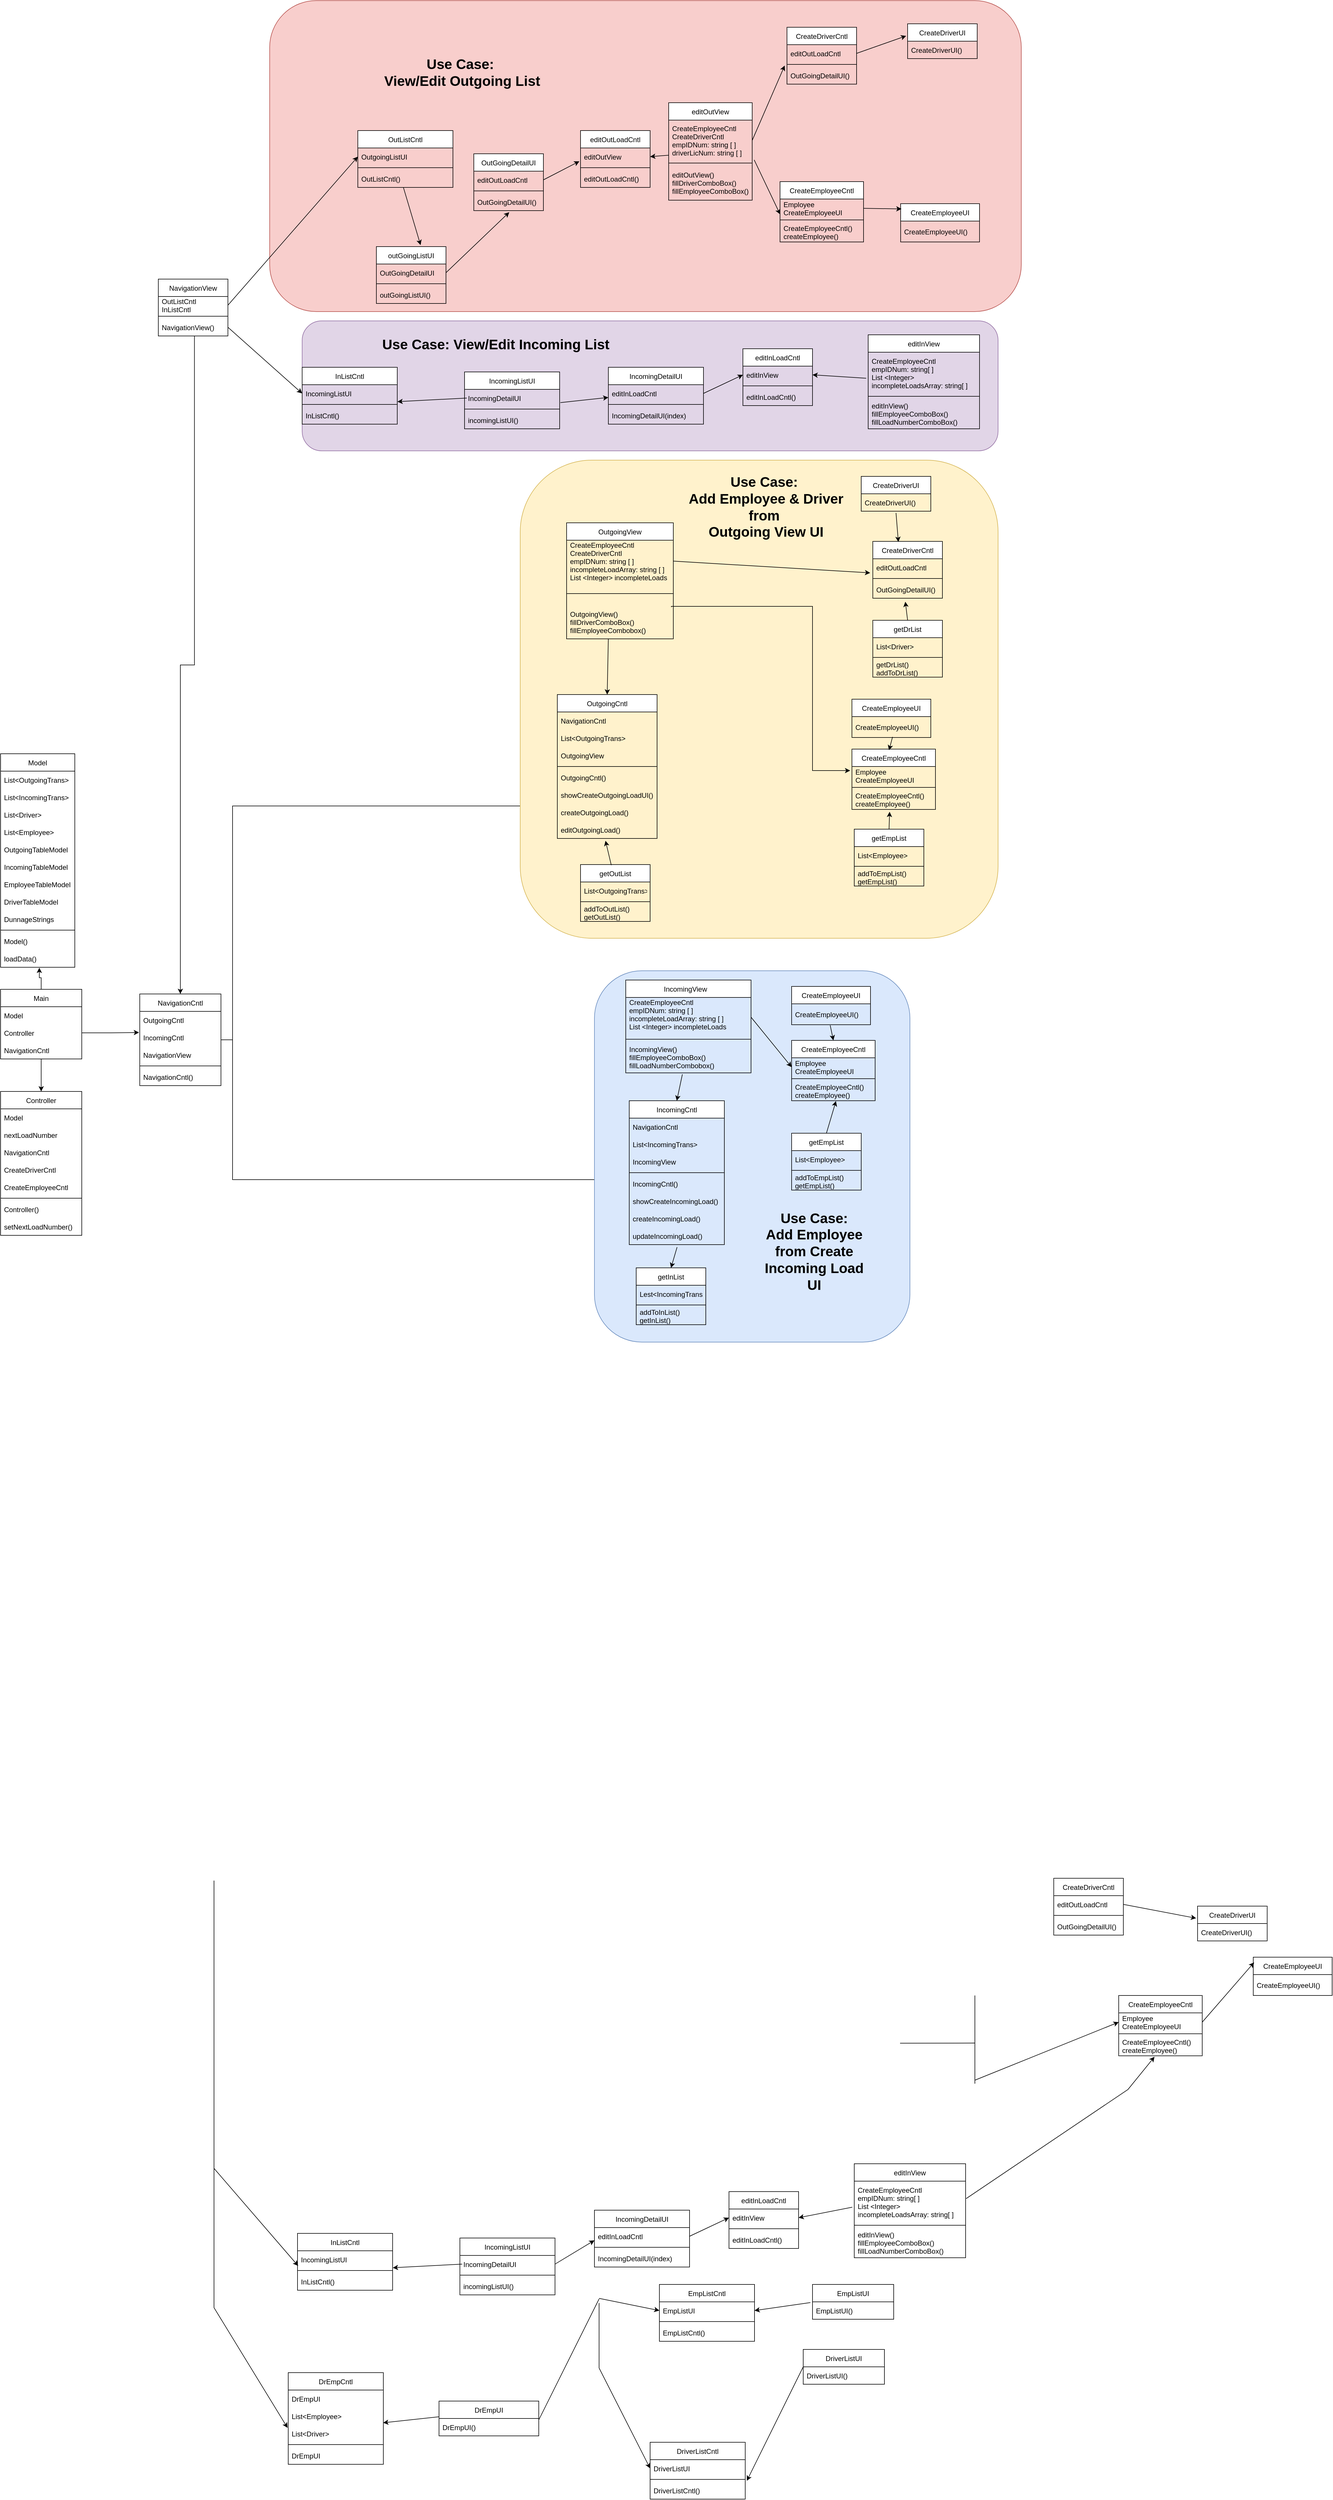 <mxfile version="15.9.6" type="device"><diagram id="0XhZkKr1ld2JL-fB38VD" name="Page-1"><mxGraphModel dx="2353" dy="3805" grid="1" gridSize="8" guides="1" tooltips="1" connect="1" arrows="1" fold="1" page="1" pageScale="1" pageWidth="1920" pageHeight="1200" background="none" math="0" shadow="0"><root><mxCell id="0"/><mxCell id="1" parent="0"/><mxCell id="eribZygCuxWDMLn5-TzI-23" style="edgeStyle=orthogonalEdgeStyle;rounded=0;orthogonalLoop=1;jettySize=auto;html=1;entryX=0.522;entryY=1.027;entryDx=0;entryDy=0;entryPerimeter=0;" parent="1" source="eribZygCuxWDMLn5-TzI-1" target="eribZygCuxWDMLn5-TzI-53" edge="1"><mxGeometry relative="1" as="geometry"/></mxCell><mxCell id="eribZygCuxWDMLn5-TzI-24" style="edgeStyle=orthogonalEdgeStyle;rounded=0;orthogonalLoop=1;jettySize=auto;html=1;entryX=0.5;entryY=0;entryDx=0;entryDy=0;" parent="1" source="eribZygCuxWDMLn5-TzI-1" target="eribZygCuxWDMLn5-TzI-9" edge="1"><mxGeometry relative="1" as="geometry"/></mxCell><mxCell id="eribZygCuxWDMLn5-TzI-1" value="Main" style="swimlane;fontStyle=0;childLayout=stackLayout;horizontal=1;startSize=30;horizontalStack=0;resizeParent=1;resizeParentMax=0;resizeLast=0;collapsible=1;marginBottom=0;" parent="1" vertex="1"><mxGeometry x="128" y="440" width="140" height="120" as="geometry"/></mxCell><mxCell id="eribZygCuxWDMLn5-TzI-2" value="Model" style="text;strokeColor=none;fillColor=none;align=left;verticalAlign=middle;spacingLeft=4;spacingRight=4;overflow=hidden;points=[[0,0.5],[1,0.5]];portConstraint=eastwest;rotatable=0;" parent="eribZygCuxWDMLn5-TzI-1" vertex="1"><mxGeometry y="30" width="140" height="30" as="geometry"/></mxCell><mxCell id="eribZygCuxWDMLn5-TzI-3" value="Controller" style="text;strokeColor=none;fillColor=none;align=left;verticalAlign=middle;spacingLeft=4;spacingRight=4;overflow=hidden;points=[[0,0.5],[1,0.5]];portConstraint=eastwest;rotatable=0;" parent="eribZygCuxWDMLn5-TzI-1" vertex="1"><mxGeometry y="60" width="140" height="30" as="geometry"/></mxCell><mxCell id="eribZygCuxWDMLn5-TzI-4" value="NavigationCntl" style="text;strokeColor=none;fillColor=none;align=left;verticalAlign=middle;spacingLeft=4;spacingRight=4;overflow=hidden;points=[[0,0.5],[1,0.5]];portConstraint=eastwest;rotatable=0;" parent="eribZygCuxWDMLn5-TzI-1" vertex="1"><mxGeometry y="90" width="140" height="30" as="geometry"/></mxCell><mxCell id="eribZygCuxWDMLn5-TzI-5" value="Model" style="swimlane;fontStyle=0;childLayout=stackLayout;horizontal=1;startSize=30;horizontalStack=0;resizeParent=1;resizeParentMax=0;resizeLast=0;collapsible=1;marginBottom=0;" parent="1" vertex="1"><mxGeometry x="128" y="34" width="128" height="368" as="geometry"/></mxCell><mxCell id="eribZygCuxWDMLn5-TzI-6" value="List&lt;OutgoingTrans&gt;" style="text;strokeColor=none;fillColor=none;align=left;verticalAlign=middle;spacingLeft=4;spacingRight=4;overflow=hidden;points=[[0,0.5],[1,0.5]];portConstraint=eastwest;rotatable=0;" parent="eribZygCuxWDMLn5-TzI-5" vertex="1"><mxGeometry y="30" width="128" height="30" as="geometry"/></mxCell><mxCell id="eribZygCuxWDMLn5-TzI-7" value="List&lt;IncomingTrans&gt;" style="text;strokeColor=none;fillColor=none;align=left;verticalAlign=middle;spacingLeft=4;spacingRight=4;overflow=hidden;points=[[0,0.5],[1,0.5]];portConstraint=eastwest;rotatable=0;" parent="eribZygCuxWDMLn5-TzI-5" vertex="1"><mxGeometry y="60" width="128" height="30" as="geometry"/></mxCell><mxCell id="eribZygCuxWDMLn5-TzI-8" value="List&lt;Driver&gt;" style="text;strokeColor=none;fillColor=none;align=left;verticalAlign=middle;spacingLeft=4;spacingRight=4;overflow=hidden;points=[[0,0.5],[1,0.5]];portConstraint=eastwest;rotatable=0;" parent="eribZygCuxWDMLn5-TzI-5" vertex="1"><mxGeometry y="90" width="128" height="30" as="geometry"/></mxCell><mxCell id="eribZygCuxWDMLn5-TzI-17" value="List&lt;Employee&gt;" style="text;strokeColor=none;fillColor=none;align=left;verticalAlign=middle;spacingLeft=4;spacingRight=4;overflow=hidden;points=[[0,0.5],[1,0.5]];portConstraint=eastwest;rotatable=0;" parent="eribZygCuxWDMLn5-TzI-5" vertex="1"><mxGeometry y="120" width="128" height="30" as="geometry"/></mxCell><mxCell id="eribZygCuxWDMLn5-TzI-18" value="OutgoingTableModel" style="text;strokeColor=none;fillColor=none;align=left;verticalAlign=middle;spacingLeft=4;spacingRight=4;overflow=hidden;points=[[0,0.5],[1,0.5]];portConstraint=eastwest;rotatable=0;" parent="eribZygCuxWDMLn5-TzI-5" vertex="1"><mxGeometry y="150" width="128" height="30" as="geometry"/></mxCell><mxCell id="eribZygCuxWDMLn5-TzI-19" value="IncomingTableModel" style="text;strokeColor=none;fillColor=none;align=left;verticalAlign=middle;spacingLeft=4;spacingRight=4;overflow=hidden;points=[[0,0.5],[1,0.5]];portConstraint=eastwest;rotatable=0;" parent="eribZygCuxWDMLn5-TzI-5" vertex="1"><mxGeometry y="180" width="128" height="30" as="geometry"/></mxCell><mxCell id="eribZygCuxWDMLn5-TzI-20" value="EmployeeTableModel" style="text;strokeColor=none;fillColor=none;align=left;verticalAlign=middle;spacingLeft=4;spacingRight=4;overflow=hidden;points=[[0,0.5],[1,0.5]];portConstraint=eastwest;rotatable=0;" parent="eribZygCuxWDMLn5-TzI-5" vertex="1"><mxGeometry y="210" width="128" height="30" as="geometry"/></mxCell><mxCell id="eribZygCuxWDMLn5-TzI-21" value="DriverTableModel" style="text;strokeColor=none;fillColor=none;align=left;verticalAlign=middle;spacingLeft=4;spacingRight=4;overflow=hidden;points=[[0,0.5],[1,0.5]];portConstraint=eastwest;rotatable=0;" parent="eribZygCuxWDMLn5-TzI-5" vertex="1"><mxGeometry y="240" width="128" height="30" as="geometry"/></mxCell><mxCell id="eribZygCuxWDMLn5-TzI-22" value="DunnageStrings" style="text;strokeColor=none;fillColor=none;align=left;verticalAlign=middle;spacingLeft=4;spacingRight=4;overflow=hidden;points=[[0,0.5],[1,0.5]];portConstraint=eastwest;rotatable=0;" parent="eribZygCuxWDMLn5-TzI-5" vertex="1"><mxGeometry y="270" width="128" height="30" as="geometry"/></mxCell><mxCell id="eribZygCuxWDMLn5-TzI-46" value="" style="line;strokeWidth=1;fillColor=none;align=left;verticalAlign=middle;spacingTop=-1;spacingLeft=3;spacingRight=3;rotatable=0;labelPosition=right;points=[];portConstraint=eastwest;" parent="eribZygCuxWDMLn5-TzI-5" vertex="1"><mxGeometry y="300" width="128" height="8" as="geometry"/></mxCell><mxCell id="eribZygCuxWDMLn5-TzI-37" value="Model()" style="text;strokeColor=none;fillColor=none;align=left;verticalAlign=middle;spacingLeft=4;spacingRight=4;overflow=hidden;points=[[0,0.5],[1,0.5]];portConstraint=eastwest;rotatable=0;" parent="eribZygCuxWDMLn5-TzI-5" vertex="1"><mxGeometry y="308" width="128" height="30" as="geometry"/></mxCell><mxCell id="eribZygCuxWDMLn5-TzI-53" value="loadData()" style="text;strokeColor=none;fillColor=none;align=left;verticalAlign=middle;spacingLeft=4;spacingRight=4;overflow=hidden;points=[[0,0.5],[1,0.5]];portConstraint=eastwest;rotatable=0;" parent="eribZygCuxWDMLn5-TzI-5" vertex="1"><mxGeometry y="338" width="128" height="30" as="geometry"/></mxCell><mxCell id="eribZygCuxWDMLn5-TzI-9" value="Controller" style="swimlane;fontStyle=0;childLayout=stackLayout;horizontal=1;startSize=30;horizontalStack=0;resizeParent=1;resizeParentMax=0;resizeLast=0;collapsible=1;marginBottom=0;" parent="1" vertex="1"><mxGeometry x="128" y="616" width="140" height="248" as="geometry"/></mxCell><mxCell id="eribZygCuxWDMLn5-TzI-10" value="Model" style="text;strokeColor=none;fillColor=none;align=left;verticalAlign=middle;spacingLeft=4;spacingRight=4;overflow=hidden;points=[[0,0.5],[1,0.5]];portConstraint=eastwest;rotatable=0;" parent="eribZygCuxWDMLn5-TzI-9" vertex="1"><mxGeometry y="30" width="140" height="30" as="geometry"/></mxCell><mxCell id="eribZygCuxWDMLn5-TzI-12" value="nextLoadNumber" style="text;strokeColor=none;fillColor=none;align=left;verticalAlign=middle;spacingLeft=4;spacingRight=4;overflow=hidden;points=[[0,0.5],[1,0.5]];portConstraint=eastwest;rotatable=0;" parent="eribZygCuxWDMLn5-TzI-9" vertex="1"><mxGeometry y="60" width="140" height="30" as="geometry"/></mxCell><mxCell id="eribZygCuxWDMLn5-TzI-26" value="NavigationCntl" style="text;strokeColor=none;fillColor=none;align=left;verticalAlign=middle;spacingLeft=4;spacingRight=4;overflow=hidden;points=[[0,0.5],[1,0.5]];portConstraint=eastwest;rotatable=0;" parent="eribZygCuxWDMLn5-TzI-9" vertex="1"><mxGeometry y="90" width="140" height="30" as="geometry"/></mxCell><mxCell id="eribZygCuxWDMLn5-TzI-27" value="CreateDriverCntl" style="text;strokeColor=none;fillColor=none;align=left;verticalAlign=middle;spacingLeft=4;spacingRight=4;overflow=hidden;points=[[0,0.5],[1,0.5]];portConstraint=eastwest;rotatable=0;" parent="eribZygCuxWDMLn5-TzI-9" vertex="1"><mxGeometry y="120" width="140" height="30" as="geometry"/></mxCell><mxCell id="eribZygCuxWDMLn5-TzI-28" value="CreateEmployeeCntl" style="text;strokeColor=none;fillColor=none;align=left;verticalAlign=middle;spacingLeft=4;spacingRight=4;overflow=hidden;points=[[0,0.5],[1,0.5]];portConstraint=eastwest;rotatable=0;" parent="eribZygCuxWDMLn5-TzI-9" vertex="1"><mxGeometry y="150" width="140" height="30" as="geometry"/></mxCell><mxCell id="eribZygCuxWDMLn5-TzI-48" value="" style="line;strokeWidth=1;fillColor=none;align=left;verticalAlign=middle;spacingTop=-1;spacingLeft=3;spacingRight=3;rotatable=0;labelPosition=right;points=[];portConstraint=eastwest;" parent="eribZygCuxWDMLn5-TzI-9" vertex="1"><mxGeometry y="180" width="140" height="8" as="geometry"/></mxCell><mxCell id="eribZygCuxWDMLn5-TzI-47" value="Controller()" style="text;strokeColor=none;fillColor=none;align=left;verticalAlign=middle;spacingLeft=4;spacingRight=4;overflow=hidden;points=[[0,0.5],[1,0.5]];portConstraint=eastwest;rotatable=0;" parent="eribZygCuxWDMLn5-TzI-9" vertex="1"><mxGeometry y="188" width="140" height="30" as="geometry"/></mxCell><mxCell id="eribZygCuxWDMLn5-TzI-54" value="setNextLoadNumber()" style="text;strokeColor=none;fillColor=none;align=left;verticalAlign=middle;spacingLeft=4;spacingRight=4;overflow=hidden;points=[[0,0.5],[1,0.5]];portConstraint=eastwest;rotatable=0;" parent="eribZygCuxWDMLn5-TzI-9" vertex="1"><mxGeometry y="218" width="140" height="30" as="geometry"/></mxCell><mxCell id="eribZygCuxWDMLn5-TzI-57" style="edgeStyle=orthogonalEdgeStyle;rounded=0;orthogonalLoop=1;jettySize=auto;html=1;startArrow=classic;startFill=1;endArrow=none;endFill=0;entryX=0.519;entryY=1.018;entryDx=0;entryDy=0;entryPerimeter=0;" parent="1" source="eribZygCuxWDMLn5-TzI-13" target="5HE5SQ68O-bC5XUHOYjh-84" edge="1"><mxGeometry relative="1" as="geometry"><mxPoint x="438" y="-320" as="targetPoint"/></mxGeometry></mxCell><mxCell id="eribZygCuxWDMLn5-TzI-66" value="" style="edgeStyle=orthogonalEdgeStyle;rounded=0;orthogonalLoop=1;jettySize=auto;html=1;" parent="1" source="eribZygCuxWDMLn5-TzI-13" target="eribZygCuxWDMLn5-TzI-60" edge="1"><mxGeometry relative="1" as="geometry"><Array as="points"><mxPoint x="528" y="527"/><mxPoint x="528" y="124"/></Array></mxGeometry></mxCell><mxCell id="eribZygCuxWDMLn5-TzI-13" value="NavigationCntl" style="swimlane;fontStyle=0;childLayout=stackLayout;horizontal=1;startSize=30;horizontalStack=0;resizeParent=1;resizeParentMax=0;resizeLast=0;collapsible=1;marginBottom=0;" parent="1" vertex="1"><mxGeometry x="368" y="448" width="140" height="158" as="geometry"/></mxCell><mxCell id="eribZygCuxWDMLn5-TzI-14" value="OutgoingCntl" style="text;strokeColor=none;fillColor=none;align=left;verticalAlign=middle;spacingLeft=4;spacingRight=4;overflow=hidden;points=[[0,0.5],[1,0.5]];portConstraint=eastwest;rotatable=0;" parent="eribZygCuxWDMLn5-TzI-13" vertex="1"><mxGeometry y="30" width="140" height="30" as="geometry"/></mxCell><mxCell id="eribZygCuxWDMLn5-TzI-15" value="IncomingCntl" style="text;strokeColor=none;fillColor=none;align=left;verticalAlign=middle;spacingLeft=4;spacingRight=4;overflow=hidden;points=[[0,0.5],[1,0.5]];portConstraint=eastwest;rotatable=0;" parent="eribZygCuxWDMLn5-TzI-13" vertex="1"><mxGeometry y="60" width="140" height="30" as="geometry"/></mxCell><mxCell id="eribZygCuxWDMLn5-TzI-16" value="NavigationView" style="text;strokeColor=none;fillColor=none;align=left;verticalAlign=middle;spacingLeft=4;spacingRight=4;overflow=hidden;points=[[0,0.5],[1,0.5]];portConstraint=eastwest;rotatable=0;" parent="eribZygCuxWDMLn5-TzI-13" vertex="1"><mxGeometry y="90" width="140" height="30" as="geometry"/></mxCell><mxCell id="eribZygCuxWDMLn5-TzI-56" value="" style="line;strokeWidth=1;fillColor=none;align=left;verticalAlign=middle;spacingTop=-1;spacingLeft=3;spacingRight=3;rotatable=0;labelPosition=right;points=[];portConstraint=eastwest;" parent="eribZygCuxWDMLn5-TzI-13" vertex="1"><mxGeometry y="120" width="140" height="8" as="geometry"/></mxCell><mxCell id="eribZygCuxWDMLn5-TzI-55" value="NavigationCntl()" style="text;strokeColor=none;fillColor=none;align=left;verticalAlign=middle;spacingLeft=4;spacingRight=4;overflow=hidden;points=[[0,0.5],[1,0.5]];portConstraint=eastwest;rotatable=0;" parent="eribZygCuxWDMLn5-TzI-13" vertex="1"><mxGeometry y="128" width="140" height="30" as="geometry"/></mxCell><mxCell id="eribZygCuxWDMLn5-TzI-25" style="edgeStyle=orthogonalEdgeStyle;rounded=0;orthogonalLoop=1;jettySize=auto;html=1;entryX=-0.009;entryY=0.213;entryDx=0;entryDy=0;entryPerimeter=0;" parent="1" source="eribZygCuxWDMLn5-TzI-3" target="eribZygCuxWDMLn5-TzI-15" edge="1"><mxGeometry relative="1" as="geometry"/></mxCell><mxCell id="eribZygCuxWDMLn5-TzI-91" value="" style="endArrow=none;html=1;rounded=0;" parent="1" edge="1"><mxGeometry width="50" height="50" relative="1" as="geometry"><mxPoint x="496" y="2712" as="sourcePoint"/><mxPoint x="496" y="1976" as="targetPoint"/></mxGeometry></mxCell><mxCell id="eribZygCuxWDMLn5-TzI-109" value="InListCntl" style="swimlane;fontStyle=0;childLayout=stackLayout;horizontal=1;startSize=30;horizontalStack=0;resizeParent=1;resizeParentMax=0;resizeLast=0;collapsible=1;marginBottom=0;" parent="1" vertex="1"><mxGeometry x="640" y="2584" width="164" height="98" as="geometry"/></mxCell><mxCell id="eribZygCuxWDMLn5-TzI-110" value="IncomingListUI" style="text;strokeColor=none;fillColor=none;align=left;verticalAlign=middle;spacingLeft=4;spacingRight=4;overflow=hidden;points=[[0,0.5],[1,0.5]];portConstraint=eastwest;rotatable=0;" parent="eribZygCuxWDMLn5-TzI-109" vertex="1"><mxGeometry y="30" width="164" height="30" as="geometry"/></mxCell><mxCell id="eribZygCuxWDMLn5-TzI-111" value="" style="line;strokeWidth=1;fillColor=none;align=left;verticalAlign=middle;spacingTop=-1;spacingLeft=3;spacingRight=3;rotatable=0;labelPosition=right;points=[];portConstraint=eastwest;" parent="eribZygCuxWDMLn5-TzI-109" vertex="1"><mxGeometry y="60" width="164" height="8" as="geometry"/></mxCell><mxCell id="eribZygCuxWDMLn5-TzI-112" value="InListCntl()" style="text;strokeColor=none;fillColor=none;align=left;verticalAlign=middle;spacingLeft=4;spacingRight=4;overflow=hidden;points=[[0,0.5],[1,0.5]];portConstraint=eastwest;rotatable=0;" parent="eribZygCuxWDMLn5-TzI-109" vertex="1"><mxGeometry y="68" width="164" height="30" as="geometry"/></mxCell><mxCell id="eribZygCuxWDMLn5-TzI-115" value="" style="endArrow=classic;html=1;rounded=0;entryX=0.007;entryY=0.867;entryDx=0;entryDy=0;entryPerimeter=0;" parent="1" target="eribZygCuxWDMLn5-TzI-110" edge="1"><mxGeometry width="50" height="50" relative="1" as="geometry"><mxPoint x="496" y="2472" as="sourcePoint"/><mxPoint x="602" y="2440" as="targetPoint"/></mxGeometry></mxCell><mxCell id="eribZygCuxWDMLn5-TzI-117" value="DrEmpCntl" style="swimlane;fontStyle=0;childLayout=stackLayout;horizontal=1;startSize=30;horizontalStack=0;resizeParent=1;resizeParentMax=0;resizeLast=0;collapsible=1;marginBottom=0;" parent="1" vertex="1"><mxGeometry x="624" y="2824" width="164" height="158" as="geometry"/></mxCell><mxCell id="eribZygCuxWDMLn5-TzI-118" value="DrEmpUI" style="text;strokeColor=none;fillColor=none;align=left;verticalAlign=middle;spacingLeft=4;spacingRight=4;overflow=hidden;points=[[0,0.5],[1,0.5]];portConstraint=eastwest;rotatable=0;" parent="eribZygCuxWDMLn5-TzI-117" vertex="1"><mxGeometry y="30" width="164" height="30" as="geometry"/></mxCell><mxCell id="eribZygCuxWDMLn5-TzI-120" value="List&lt;Employee&gt;" style="text;strokeColor=none;fillColor=none;align=left;verticalAlign=middle;spacingLeft=4;spacingRight=4;overflow=hidden;points=[[0,0.5],[1,0.5]];portConstraint=eastwest;rotatable=0;" parent="eribZygCuxWDMLn5-TzI-117" vertex="1"><mxGeometry y="60" width="164" height="30" as="geometry"/></mxCell><mxCell id="eribZygCuxWDMLn5-TzI-123" value="List&lt;Driver&gt;" style="text;strokeColor=none;fillColor=none;align=left;verticalAlign=middle;spacingLeft=4;spacingRight=4;overflow=hidden;points=[[0,0.5],[1,0.5]];portConstraint=eastwest;rotatable=0;" parent="eribZygCuxWDMLn5-TzI-117" vertex="1"><mxGeometry y="90" width="164" height="30" as="geometry"/></mxCell><mxCell id="eribZygCuxWDMLn5-TzI-119" value="" style="line;strokeWidth=1;fillColor=none;align=left;verticalAlign=middle;spacingTop=-1;spacingLeft=3;spacingRight=3;rotatable=0;labelPosition=right;points=[];portConstraint=eastwest;" parent="eribZygCuxWDMLn5-TzI-117" vertex="1"><mxGeometry y="120" width="164" height="8" as="geometry"/></mxCell><mxCell id="eribZygCuxWDMLn5-TzI-124" value="DrEmpUI" style="text;strokeColor=none;fillColor=none;align=left;verticalAlign=middle;spacingLeft=4;spacingRight=4;overflow=hidden;points=[[0,0.5],[1,0.5]];portConstraint=eastwest;rotatable=0;" parent="eribZygCuxWDMLn5-TzI-117" vertex="1"><mxGeometry y="128" width="164" height="30" as="geometry"/></mxCell><mxCell id="eribZygCuxWDMLn5-TzI-125" value="DrEmpUI" style="swimlane;fontStyle=0;childLayout=stackLayout;horizontal=1;startSize=30;horizontalStack=0;resizeParent=1;resizeParentMax=0;resizeLast=0;collapsible=1;marginBottom=0;" parent="1" vertex="1"><mxGeometry x="884" y="2873" width="172" height="60" as="geometry"/></mxCell><mxCell id="eribZygCuxWDMLn5-TzI-126" value="DrEmpUI()" style="text;strokeColor=none;fillColor=none;align=left;verticalAlign=middle;spacingLeft=4;spacingRight=4;overflow=hidden;points=[[0,0.5],[1,0.5]];portConstraint=eastwest;rotatable=0;" parent="eribZygCuxWDMLn5-TzI-125" vertex="1"><mxGeometry y="30" width="172" height="30" as="geometry"/></mxCell><mxCell id="eribZygCuxWDMLn5-TzI-127" value="" style="endArrow=classic;html=1;rounded=0;entryX=-0.007;entryY=0.173;entryDx=0;entryDy=0;entryPerimeter=0;" parent="1" target="eribZygCuxWDMLn5-TzI-123" edge="1"><mxGeometry width="50" height="50" relative="1" as="geometry"><mxPoint x="496" y="2712" as="sourcePoint"/><mxPoint x="594" y="2696" as="targetPoint"/></mxGeometry></mxCell><mxCell id="eribZygCuxWDMLn5-TzI-116" value="" style="endArrow=classic;html=1;rounded=0;exitX=0.024;exitY=0.5;exitDx=0;exitDy=0;exitPerimeter=0;entryX=1.002;entryY=0.973;entryDx=0;entryDy=0;entryPerimeter=0;" parent="1" source="SnlCeNqM7opLnfLpl37h-14" target="eribZygCuxWDMLn5-TzI-110" edge="1"><mxGeometry width="50" height="50" relative="1" as="geometry"><mxPoint x="881.204" y="2469.59" as="sourcePoint"/><mxPoint x="824" y="2554" as="targetPoint"/></mxGeometry></mxCell><mxCell id="eribZygCuxWDMLn5-TzI-128" value="" style="endArrow=classic;html=1;rounded=0;exitX=0.002;exitY=-0.1;exitDx=0;exitDy=0;exitPerimeter=0;entryX=0.998;entryY=-0.12;entryDx=0;entryDy=0;entryPerimeter=0;" parent="1" source="eribZygCuxWDMLn5-TzI-126" target="eribZygCuxWDMLn5-TzI-123" edge="1"><mxGeometry width="50" height="50" relative="1" as="geometry"><mxPoint x="874" y="2688" as="sourcePoint"/><mxPoint x="824" y="2738" as="targetPoint"/></mxGeometry></mxCell><mxCell id="eribZygCuxWDMLn5-TzI-129" value="EmpListCntl" style="swimlane;fontStyle=0;childLayout=stackLayout;horizontal=1;startSize=30;horizontalStack=0;resizeParent=1;resizeParentMax=0;resizeLast=0;collapsible=1;marginBottom=0;" parent="1" vertex="1"><mxGeometry x="1264" y="2672" width="164" height="98" as="geometry"/></mxCell><mxCell id="eribZygCuxWDMLn5-TzI-130" value="EmpListUI" style="text;strokeColor=none;fillColor=none;align=left;verticalAlign=middle;spacingLeft=4;spacingRight=4;overflow=hidden;points=[[0,0.5],[1,0.5]];portConstraint=eastwest;rotatable=0;" parent="eribZygCuxWDMLn5-TzI-129" vertex="1"><mxGeometry y="30" width="164" height="30" as="geometry"/></mxCell><mxCell id="eribZygCuxWDMLn5-TzI-133" value="" style="line;strokeWidth=1;fillColor=none;align=left;verticalAlign=middle;spacingTop=-1;spacingLeft=3;spacingRight=3;rotatable=0;labelPosition=right;points=[];portConstraint=eastwest;" parent="eribZygCuxWDMLn5-TzI-129" vertex="1"><mxGeometry y="60" width="164" height="8" as="geometry"/></mxCell><mxCell id="eribZygCuxWDMLn5-TzI-134" value="EmpListCntl()" style="text;strokeColor=none;fillColor=none;align=left;verticalAlign=middle;spacingLeft=4;spacingRight=4;overflow=hidden;points=[[0,0.5],[1,0.5]];portConstraint=eastwest;rotatable=0;" parent="eribZygCuxWDMLn5-TzI-129" vertex="1"><mxGeometry y="68" width="164" height="30" as="geometry"/></mxCell><mxCell id="eribZygCuxWDMLn5-TzI-135" value="" style="endArrow=none;html=1;rounded=0;exitX=1.002;exitY=0.06;exitDx=0;exitDy=0;exitPerimeter=0;" parent="1" source="eribZygCuxWDMLn5-TzI-126" edge="1"><mxGeometry width="50" height="50" relative="1" as="geometry"><mxPoint x="1144" y="2730" as="sourcePoint"/><mxPoint x="1160" y="2697" as="targetPoint"/></mxGeometry></mxCell><mxCell id="eribZygCuxWDMLn5-TzI-136" value="" style="endArrow=none;html=1;rounded=0;" parent="1" edge="1"><mxGeometry width="50" height="50" relative="1" as="geometry"><mxPoint x="1160" y="2816" as="sourcePoint"/><mxPoint x="1160" y="2704" as="targetPoint"/></mxGeometry></mxCell><mxCell id="eribZygCuxWDMLn5-TzI-137" value="" style="endArrow=classic;html=1;rounded=0;entryX=0;entryY=0.5;entryDx=0;entryDy=0;" parent="1" target="eribZygCuxWDMLn5-TzI-130" edge="1"><mxGeometry width="50" height="50" relative="1" as="geometry"><mxPoint x="1160" y="2696" as="sourcePoint"/><mxPoint x="1258" y="2640" as="targetPoint"/></mxGeometry></mxCell><mxCell id="eribZygCuxWDMLn5-TzI-138" value="DriverListCntl" style="swimlane;fontStyle=0;childLayout=stackLayout;horizontal=1;startSize=30;horizontalStack=0;resizeParent=1;resizeParentMax=0;resizeLast=0;collapsible=1;marginBottom=0;" parent="1" vertex="1"><mxGeometry x="1248" y="2944" width="164" height="98" as="geometry"/></mxCell><mxCell id="eribZygCuxWDMLn5-TzI-141" value="DriverListUI" style="text;strokeColor=none;fillColor=none;align=left;verticalAlign=middle;spacingLeft=4;spacingRight=4;overflow=hidden;points=[[0,0.5],[1,0.5]];portConstraint=eastwest;rotatable=0;" parent="eribZygCuxWDMLn5-TzI-138" vertex="1"><mxGeometry y="30" width="164" height="30" as="geometry"/></mxCell><mxCell id="eribZygCuxWDMLn5-TzI-142" value="" style="line;strokeWidth=1;fillColor=none;align=left;verticalAlign=middle;spacingTop=-1;spacingLeft=3;spacingRight=3;rotatable=0;labelPosition=right;points=[];portConstraint=eastwest;" parent="eribZygCuxWDMLn5-TzI-138" vertex="1"><mxGeometry y="60" width="164" height="8" as="geometry"/></mxCell><mxCell id="eribZygCuxWDMLn5-TzI-143" value="DriverListCntl()" style="text;strokeColor=none;fillColor=none;align=left;verticalAlign=middle;spacingLeft=4;spacingRight=4;overflow=hidden;points=[[0,0.5],[1,0.5]];portConstraint=eastwest;rotatable=0;" parent="eribZygCuxWDMLn5-TzI-138" vertex="1"><mxGeometry y="68" width="164" height="30" as="geometry"/></mxCell><mxCell id="eribZygCuxWDMLn5-TzI-144" value="" style="endArrow=classic;html=1;rounded=0;entryX=0;entryY=0.5;entryDx=0;entryDy=0;" parent="1" target="eribZygCuxWDMLn5-TzI-141" edge="1"><mxGeometry width="50" height="50" relative="1" as="geometry"><mxPoint x="1160" y="2816" as="sourcePoint"/><mxPoint x="1257.148" y="2818.8" as="targetPoint"/></mxGeometry></mxCell><mxCell id="eribZygCuxWDMLn5-TzI-145" value="EmpListUI" style="swimlane;fontStyle=0;childLayout=stackLayout;horizontal=1;startSize=30;horizontalStack=0;resizeParent=1;resizeParentMax=0;resizeLast=0;collapsible=1;marginBottom=0;" parent="1" vertex="1"><mxGeometry x="1528" y="2672" width="140" height="60" as="geometry"/></mxCell><mxCell id="eribZygCuxWDMLn5-TzI-146" value="EmpListUI()" style="text;strokeColor=none;fillColor=none;align=left;verticalAlign=middle;spacingLeft=4;spacingRight=4;overflow=hidden;points=[[0,0.5],[1,0.5]];portConstraint=eastwest;rotatable=0;" parent="eribZygCuxWDMLn5-TzI-145" vertex="1"><mxGeometry y="30" width="140" height="30" as="geometry"/></mxCell><mxCell id="eribZygCuxWDMLn5-TzI-149" value="DriverListUI" style="swimlane;fontStyle=0;childLayout=stackLayout;horizontal=1;startSize=30;horizontalStack=0;resizeParent=1;resizeParentMax=0;resizeLast=0;collapsible=1;marginBottom=0;" parent="1" vertex="1"><mxGeometry x="1512" y="2784" width="140" height="60" as="geometry"/></mxCell><mxCell id="eribZygCuxWDMLn5-TzI-150" value="DriverListUI()" style="text;strokeColor=none;fillColor=none;align=left;verticalAlign=middle;spacingLeft=4;spacingRight=4;overflow=hidden;points=[[0,0.5],[1,0.5]];portConstraint=eastwest;rotatable=0;" parent="eribZygCuxWDMLn5-TzI-149" vertex="1"><mxGeometry y="30" width="140" height="30" as="geometry"/></mxCell><mxCell id="eribZygCuxWDMLn5-TzI-153" value="" style="endArrow=classic;html=1;rounded=0;exitX=-0.026;exitY=0.04;exitDx=0;exitDy=0;exitPerimeter=0;entryX=1;entryY=0.5;entryDx=0;entryDy=0;" parent="1" source="eribZygCuxWDMLn5-TzI-146" target="eribZygCuxWDMLn5-TzI-130" edge="1"><mxGeometry width="50" height="50" relative="1" as="geometry"><mxPoint x="1432" y="2698" as="sourcePoint"/><mxPoint x="1424" y="2655" as="targetPoint"/></mxGeometry></mxCell><mxCell id="eribZygCuxWDMLn5-TzI-154" value="" style="endArrow=classic;html=1;rounded=0;entryX=1.017;entryY=-0.053;entryDx=0;entryDy=0;entryPerimeter=0;exitX=0;exitY=0.5;exitDx=0;exitDy=0;" parent="1" source="eribZygCuxWDMLn5-TzI-149" target="eribZygCuxWDMLn5-TzI-143" edge="1"><mxGeometry width="50" height="50" relative="1" as="geometry"><mxPoint x="1464" y="2850" as="sourcePoint"/><mxPoint x="1514" y="2800" as="targetPoint"/></mxGeometry></mxCell><mxCell id="FIuMoRSB7NrcfVFyn8-p-7" value="" style="endArrow=classic;html=1;rounded=0;exitX=1;exitY=0.5;exitDx=0;exitDy=0;entryX=0;entryY=0.733;entryDx=0;entryDy=0;entryPerimeter=0;" parent="1" source="SnlCeNqM7opLnfLpl37h-14" target="FIuMoRSB7NrcfVFyn8-p-15" edge="1"><mxGeometry width="50" height="50" relative="1" as="geometry"><mxPoint x="1054.924" y="2465" as="sourcePoint"/><mxPoint x="1144" y="2466" as="targetPoint"/></mxGeometry></mxCell><mxCell id="FIuMoRSB7NrcfVFyn8-p-14" value="IncomingDetailUI" style="swimlane;fontStyle=0;childLayout=stackLayout;horizontal=1;startSize=30;horizontalStack=0;resizeParent=1;resizeParentMax=0;resizeLast=0;collapsible=1;marginBottom=0;" parent="1" vertex="1"><mxGeometry x="1152" y="2544" width="164" height="98" as="geometry"/></mxCell><mxCell id="FIuMoRSB7NrcfVFyn8-p-15" value="editInLoadCntl" style="text;strokeColor=none;fillColor=none;align=left;verticalAlign=middle;spacingLeft=4;spacingRight=4;overflow=hidden;points=[[0,0.5],[1,0.5]];portConstraint=eastwest;rotatable=0;" parent="FIuMoRSB7NrcfVFyn8-p-14" vertex="1"><mxGeometry y="30" width="164" height="30" as="geometry"/></mxCell><mxCell id="FIuMoRSB7NrcfVFyn8-p-16" value="" style="line;strokeWidth=1;fillColor=none;align=left;verticalAlign=middle;spacingTop=-1;spacingLeft=3;spacingRight=3;rotatable=0;labelPosition=right;points=[];portConstraint=eastwest;" parent="FIuMoRSB7NrcfVFyn8-p-14" vertex="1"><mxGeometry y="60" width="164" height="8" as="geometry"/></mxCell><mxCell id="FIuMoRSB7NrcfVFyn8-p-17" value="IncomingDetailUI(index)" style="text;strokeColor=none;fillColor=none;align=left;verticalAlign=middle;spacingLeft=4;spacingRight=4;overflow=hidden;points=[[0,0.5],[1,0.5]];portConstraint=eastwest;rotatable=0;" parent="FIuMoRSB7NrcfVFyn8-p-14" vertex="1"><mxGeometry y="68" width="164" height="30" as="geometry"/></mxCell><mxCell id="FIuMoRSB7NrcfVFyn8-p-27" value="" style="endArrow=classic;html=1;rounded=0;entryX=1;entryY=0.5;entryDx=0;entryDy=0;exitX=-0.018;exitY=0.623;exitDx=0;exitDy=0;exitPerimeter=0;" parent="1" source="SnlCeNqM7opLnfLpl37h-2" target="FIuMoRSB7NrcfVFyn8-p-33" edge="1"><mxGeometry width="50" height="50" relative="1" as="geometry"><mxPoint x="1504" y="2480" as="sourcePoint"/><mxPoint x="1544" y="2484" as="targetPoint"/></mxGeometry></mxCell><mxCell id="FIuMoRSB7NrcfVFyn8-p-26" value="" style="endArrow=classic;html=1;rounded=0;exitX=1;exitY=0.5;exitDx=0;exitDy=0;entryX=0;entryY=0.5;entryDx=0;entryDy=0;" parent="1" source="FIuMoRSB7NrcfVFyn8-p-15" target="FIuMoRSB7NrcfVFyn8-p-33" edge="1"><mxGeometry width="50" height="50" relative="1" as="geometry"><mxPoint x="1304.004" y="2460.5" as="sourcePoint"/><mxPoint x="1350.032" y="2463.058" as="targetPoint"/></mxGeometry></mxCell><mxCell id="FIuMoRSB7NrcfVFyn8-p-32" value="editInLoadCntl" style="swimlane;fontStyle=0;childLayout=stackLayout;horizontal=1;startSize=30;horizontalStack=0;resizeParent=1;resizeParentMax=0;resizeLast=0;collapsible=1;marginBottom=0;" parent="1" vertex="1"><mxGeometry x="1384" y="2512" width="120" height="98" as="geometry"/></mxCell><mxCell id="FIuMoRSB7NrcfVFyn8-p-33" value="editInView" style="text;strokeColor=none;fillColor=none;align=left;verticalAlign=middle;spacingLeft=4;spacingRight=4;overflow=hidden;points=[[0,0.5],[1,0.5]];portConstraint=eastwest;rotatable=0;" parent="FIuMoRSB7NrcfVFyn8-p-32" vertex="1"><mxGeometry y="30" width="120" height="30" as="geometry"/></mxCell><mxCell id="FIuMoRSB7NrcfVFyn8-p-34" value="" style="line;strokeWidth=1;fillColor=none;align=left;verticalAlign=middle;spacingTop=-1;spacingLeft=3;spacingRight=3;rotatable=0;labelPosition=right;points=[];portConstraint=eastwest;" parent="FIuMoRSB7NrcfVFyn8-p-32" vertex="1"><mxGeometry y="60" width="120" height="8" as="geometry"/></mxCell><mxCell id="FIuMoRSB7NrcfVFyn8-p-35" value="editInLoadCntl()" style="text;strokeColor=none;fillColor=none;align=left;verticalAlign=middle;spacingLeft=4;spacingRight=4;overflow=hidden;points=[[0,0.5],[1,0.5]];portConstraint=eastwest;rotatable=0;" parent="FIuMoRSB7NrcfVFyn8-p-32" vertex="1"><mxGeometry y="68" width="120" height="30" as="geometry"/></mxCell><mxCell id="FIuMoRSB7NrcfVFyn8-p-36" value="editInView" style="swimlane;fontStyle=0;childLayout=stackLayout;horizontal=1;startSize=30;horizontalStack=0;resizeParent=1;resizeParentMax=0;resizeLast=0;collapsible=1;marginBottom=0;" parent="1" vertex="1"><mxGeometry x="1600" y="2464" width="192" height="162" as="geometry"/></mxCell><mxCell id="SnlCeNqM7opLnfLpl37h-2" value="CreateEmployeeCntl&#10;empIDNum: string[ ]&#10;List &lt;Integer&gt;&#10;incompleteLoadsArray: string[ ]" style="text;strokeColor=none;fillColor=none;align=left;verticalAlign=middle;spacingLeft=4;spacingRight=4;overflow=hidden;points=[[0,0.5],[1,0.5]];portConstraint=eastwest;rotatable=0;" parent="FIuMoRSB7NrcfVFyn8-p-36" vertex="1"><mxGeometry y="30" width="192" height="72" as="geometry"/></mxCell><mxCell id="FIuMoRSB7NrcfVFyn8-p-38" value="" style="line;strokeWidth=1;fillColor=none;align=left;verticalAlign=middle;spacingTop=-1;spacingLeft=3;spacingRight=3;rotatable=0;labelPosition=right;points=[];portConstraint=eastwest;" parent="FIuMoRSB7NrcfVFyn8-p-36" vertex="1"><mxGeometry y="102" width="192" height="8" as="geometry"/></mxCell><mxCell id="FIuMoRSB7NrcfVFyn8-p-39" value="editInView()&#10;fillEmployeeComboBox()&#10;fillLoadNumberComboBox()" style="text;strokeColor=none;fillColor=none;align=left;verticalAlign=middle;spacingLeft=4;spacingRight=4;overflow=hidden;points=[[0,0.5],[1,0.5]];portConstraint=eastwest;rotatable=0;" parent="FIuMoRSB7NrcfVFyn8-p-36" vertex="1"><mxGeometry y="110" width="192" height="52" as="geometry"/></mxCell><mxCell id="SnlCeNqM7opLnfLpl37h-1" value="" style="endArrow=classic;html=1;rounded=0;exitX=1.005;exitY=0.417;exitDx=0;exitDy=0;entryX=0.429;entryY=1.049;entryDx=0;entryDy=0;exitPerimeter=0;entryPerimeter=0;" parent="1" source="SnlCeNqM7opLnfLpl37h-2" target="PpMMLYR0e8h6zxA_X1HR-4" edge="1"><mxGeometry width="50" height="50" relative="1" as="geometry"><mxPoint x="1736" y="2484" as="sourcePoint"/><mxPoint x="1792.0" y="2453" as="targetPoint"/><Array as="points"><mxPoint x="2072" y="2336"/></Array></mxGeometry></mxCell><mxCell id="SnlCeNqM7opLnfLpl37h-3" value="CreateEmployeeUI" style="swimlane;fontStyle=0;childLayout=stackLayout;horizontal=1;startSize=30;horizontalStack=0;resizeParent=1;resizeParentMax=0;resizeLast=0;collapsible=1;marginBottom=0;" parent="1" vertex="1"><mxGeometry x="2288" y="2108" width="136" height="66" as="geometry"/></mxCell><mxCell id="SnlCeNqM7opLnfLpl37h-6" value="CreateEmployeeUI()" style="text;strokeColor=none;fillColor=none;align=left;verticalAlign=middle;spacingLeft=4;spacingRight=4;overflow=hidden;points=[[0,0.5],[1,0.5]];portConstraint=eastwest;rotatable=0;" parent="SnlCeNqM7opLnfLpl37h-3" vertex="1"><mxGeometry y="30" width="136" height="36" as="geometry"/></mxCell><mxCell id="SnlCeNqM7opLnfLpl37h-13" value="IncomingListUI" style="swimlane;fontStyle=0;childLayout=stackLayout;horizontal=1;startSize=30;horizontalStack=0;resizeParent=1;resizeParentMax=0;resizeLast=0;collapsible=1;marginBottom=0;" parent="1" vertex="1"><mxGeometry x="920" y="2592" width="164" height="98" as="geometry"/></mxCell><mxCell id="SnlCeNqM7opLnfLpl37h-14" value="IncomingDetailUI" style="text;strokeColor=none;fillColor=none;align=left;verticalAlign=middle;spacingLeft=4;spacingRight=4;overflow=hidden;points=[[0,0.5],[1,0.5]];portConstraint=eastwest;rotatable=0;" parent="SnlCeNqM7opLnfLpl37h-13" vertex="1"><mxGeometry y="30" width="164" height="30" as="geometry"/></mxCell><mxCell id="SnlCeNqM7opLnfLpl37h-15" value="" style="line;strokeWidth=1;fillColor=none;align=left;verticalAlign=middle;spacingTop=-1;spacingLeft=3;spacingRight=3;rotatable=0;labelPosition=right;points=[];portConstraint=eastwest;" parent="SnlCeNqM7opLnfLpl37h-13" vertex="1"><mxGeometry y="60" width="164" height="8" as="geometry"/></mxCell><mxCell id="SnlCeNqM7opLnfLpl37h-16" value="incomingListUI()" style="text;strokeColor=none;fillColor=none;align=left;verticalAlign=middle;spacingLeft=4;spacingRight=4;overflow=hidden;points=[[0,0.5],[1,0.5]];portConstraint=eastwest;rotatable=0;" parent="SnlCeNqM7opLnfLpl37h-13" vertex="1"><mxGeometry y="68" width="164" height="30" as="geometry"/></mxCell><mxCell id="PpMMLYR0e8h6zxA_X1HR-1" value="CreateEmployeeCntl" style="swimlane;fontStyle=0;childLayout=stackLayout;horizontal=1;startSize=30;horizontalStack=0;resizeParent=1;resizeParentMax=0;resizeLast=0;collapsible=1;marginBottom=0;" parent="1" vertex="1"><mxGeometry x="2056" y="2174" width="144" height="104" as="geometry"/></mxCell><mxCell id="PpMMLYR0e8h6zxA_X1HR-2" value="Employee&#10;CreateEmployeeUI" style="text;strokeColor=none;fillColor=none;align=left;verticalAlign=middle;spacingLeft=4;spacingRight=4;overflow=hidden;points=[[0,0.5],[1,0.5]];portConstraint=eastwest;rotatable=0;" parent="PpMMLYR0e8h6zxA_X1HR-1" vertex="1"><mxGeometry y="30" width="144" height="32" as="geometry"/></mxCell><mxCell id="PpMMLYR0e8h6zxA_X1HR-3" value="" style="line;strokeWidth=1;fillColor=none;align=left;verticalAlign=middle;spacingTop=-1;spacingLeft=3;spacingRight=3;rotatable=0;labelPosition=right;points=[];portConstraint=eastwest;" parent="PpMMLYR0e8h6zxA_X1HR-1" vertex="1"><mxGeometry y="62" width="144" height="8" as="geometry"/></mxCell><mxCell id="PpMMLYR0e8h6zxA_X1HR-4" value="CreateEmployeeCntl()&#10;createEmployee()" style="text;strokeColor=none;fillColor=none;align=left;verticalAlign=middle;spacingLeft=4;spacingRight=4;overflow=hidden;points=[[0,0.5],[1,0.5]];portConstraint=eastwest;rotatable=0;" parent="PpMMLYR0e8h6zxA_X1HR-1" vertex="1"><mxGeometry y="70" width="144" height="34" as="geometry"/></mxCell><mxCell id="PpMMLYR0e8h6zxA_X1HR-5" value="CreateDriverCntl" style="swimlane;fontStyle=0;childLayout=stackLayout;horizontal=1;startSize=30;horizontalStack=0;resizeParent=1;resizeParentMax=0;resizeLast=0;collapsible=1;marginBottom=0;" parent="1" vertex="1"><mxGeometry x="1944" y="1972" width="120" height="98" as="geometry"/></mxCell><mxCell id="PpMMLYR0e8h6zxA_X1HR-6" value="editOutLoadCntl" style="text;strokeColor=none;fillColor=none;align=left;verticalAlign=middle;spacingLeft=4;spacingRight=4;overflow=hidden;points=[[0,0.5],[1,0.5]];portConstraint=eastwest;rotatable=0;" parent="PpMMLYR0e8h6zxA_X1HR-5" vertex="1"><mxGeometry y="30" width="120" height="30" as="geometry"/></mxCell><mxCell id="PpMMLYR0e8h6zxA_X1HR-7" value="" style="line;strokeWidth=1;fillColor=none;align=left;verticalAlign=middle;spacingTop=-1;spacingLeft=3;spacingRight=3;rotatable=0;labelPosition=right;points=[];portConstraint=eastwest;" parent="PpMMLYR0e8h6zxA_X1HR-5" vertex="1"><mxGeometry y="60" width="120" height="8" as="geometry"/></mxCell><mxCell id="PpMMLYR0e8h6zxA_X1HR-8" value="OutGoingDetailUI()" style="text;strokeColor=none;fillColor=none;align=left;verticalAlign=middle;spacingLeft=4;spacingRight=4;overflow=hidden;points=[[0,0.5],[1,0.5]];portConstraint=eastwest;rotatable=0;" parent="PpMMLYR0e8h6zxA_X1HR-5" vertex="1"><mxGeometry y="68" width="120" height="30" as="geometry"/></mxCell><mxCell id="PpMMLYR0e8h6zxA_X1HR-9" value="" style="endArrow=none;html=1;rounded=0;" parent="1" edge="1"><mxGeometry width="50" height="50" relative="1" as="geometry"><mxPoint x="1808" y="2326" as="sourcePoint"/><mxPoint x="1808" y="2174" as="targetPoint"/></mxGeometry></mxCell><mxCell id="PpMMLYR0e8h6zxA_X1HR-10" value="" style="endArrow=none;html=1;rounded=0;exitX=0.993;exitY=0.69;exitDx=0;exitDy=0;exitPerimeter=0;" parent="1" edge="1"><mxGeometry width="50" height="50" relative="1" as="geometry"><mxPoint x="1678.992" y="2256.3" as="sourcePoint"/><mxPoint x="1808" y="2256" as="targetPoint"/></mxGeometry></mxCell><mxCell id="PpMMLYR0e8h6zxA_X1HR-17" value="" style="endArrow=classic;html=1;rounded=0;entryX=0.011;entryY=0.137;entryDx=0;entryDy=0;exitX=1;exitY=0.5;exitDx=0;exitDy=0;entryPerimeter=0;" parent="1" source="PpMMLYR0e8h6zxA_X1HR-2" target="SnlCeNqM7opLnfLpl37h-3" edge="1"><mxGeometry width="50" height="50" relative="1" as="geometry"><mxPoint x="1984" y="2118" as="sourcePoint"/><mxPoint x="1999.744" y="2135.326" as="targetPoint"/></mxGeometry></mxCell><mxCell id="PpMMLYR0e8h6zxA_X1HR-21" value="" style="endArrow=classic;html=1;rounded=0;entryX=0;entryY=0.5;entryDx=0;entryDy=0;" parent="1" target="PpMMLYR0e8h6zxA_X1HR-2" edge="1"><mxGeometry width="50" height="50" relative="1" as="geometry"><mxPoint x="1808" y="2320" as="sourcePoint"/><mxPoint x="1812.688" y="2374" as="targetPoint"/></mxGeometry></mxCell><mxCell id="PpMMLYR0e8h6zxA_X1HR-23" value="CreateDriverUI" style="swimlane;fontStyle=0;childLayout=stackLayout;horizontal=1;startSize=30;horizontalStack=0;resizeParent=1;resizeParentMax=0;resizeLast=0;collapsible=1;marginBottom=0;" parent="1" vertex="1"><mxGeometry x="2192" y="2020" width="120" height="60" as="geometry"/></mxCell><mxCell id="PpMMLYR0e8h6zxA_X1HR-26" value="CreateDriverUI()" style="text;strokeColor=none;fillColor=none;align=left;verticalAlign=middle;spacingLeft=4;spacingRight=4;overflow=hidden;points=[[0,0.5],[1,0.5]];portConstraint=eastwest;rotatable=0;" parent="PpMMLYR0e8h6zxA_X1HR-23" vertex="1"><mxGeometry y="30" width="120" height="30" as="geometry"/></mxCell><mxCell id="PpMMLYR0e8h6zxA_X1HR-27" value="" style="endArrow=classic;html=1;rounded=0;entryX=-0.021;entryY=0.348;entryDx=0;entryDy=0;exitX=1;exitY=0.5;exitDx=0;exitDy=0;entryPerimeter=0;" parent="1" source="PpMMLYR0e8h6zxA_X1HR-6" target="PpMMLYR0e8h6zxA_X1HR-23" edge="1"><mxGeometry width="50" height="50" relative="1" as="geometry"><mxPoint x="1880.0" y="2337.86" as="sourcePoint"/><mxPoint x="1961.496" y="2319.998" as="targetPoint"/></mxGeometry></mxCell><mxCell id="5HE5SQ68O-bC5XUHOYjh-4" style="edgeStyle=orthogonalEdgeStyle;rounded=0;orthogonalLoop=1;jettySize=auto;html=1;startArrow=classic;startFill=1;endArrow=none;endFill=0;" edge="1" parent="1" source="eribZygCuxWDMLn5-TzI-81" target="eribZygCuxWDMLn5-TzI-13"><mxGeometry relative="1" as="geometry"><mxPoint x="577.996" y="600.004" as="targetPoint"/><mxPoint x="583.52" y="775.118" as="sourcePoint"/><Array as="points"><mxPoint x="528" y="768"/><mxPoint x="528" y="527"/></Array></mxGeometry></mxCell><mxCell id="5HE5SQ68O-bC5XUHOYjh-76" value="" style="group" vertex="1" connectable="0" parent="1"><mxGeometry x="1024" y="-472" width="824" height="824" as="geometry"/></mxCell><mxCell id="5HE5SQ68O-bC5XUHOYjh-1" value="" style="rounded=1;whiteSpace=wrap;html=1;fillColor=#fff2cc;strokeColor=#d6b656;" vertex="1" parent="5HE5SQ68O-bC5XUHOYjh-76"><mxGeometry width="824" height="824" as="geometry"/></mxCell><mxCell id="eribZygCuxWDMLn5-TzI-60" value="OutgoingCntl" style="swimlane;fontStyle=0;childLayout=stackLayout;horizontal=1;startSize=30;horizontalStack=0;resizeParent=1;resizeParentMax=0;resizeLast=0;collapsible=1;marginBottom=0;" parent="5HE5SQ68O-bC5XUHOYjh-76" vertex="1"><mxGeometry x="64" y="404" width="172" height="248" as="geometry"/></mxCell><mxCell id="eribZygCuxWDMLn5-TzI-61" value="NavigationCntl" style="text;strokeColor=none;fillColor=none;align=left;verticalAlign=middle;spacingLeft=4;spacingRight=4;overflow=hidden;points=[[0,0.5],[1,0.5]];portConstraint=eastwest;rotatable=0;" parent="eribZygCuxWDMLn5-TzI-60" vertex="1"><mxGeometry y="30" width="172" height="30" as="geometry"/></mxCell><mxCell id="eribZygCuxWDMLn5-TzI-62" value="List&lt;OutgoingTrans&gt;" style="text;strokeColor=none;fillColor=none;align=left;verticalAlign=middle;spacingLeft=4;spacingRight=4;overflow=hidden;points=[[0,0.5],[1,0.5]];portConstraint=eastwest;rotatable=0;" parent="eribZygCuxWDMLn5-TzI-60" vertex="1"><mxGeometry y="60" width="172" height="30" as="geometry"/></mxCell><mxCell id="eribZygCuxWDMLn5-TzI-63" value="OutgoingView" style="text;strokeColor=none;fillColor=none;align=left;verticalAlign=middle;spacingLeft=4;spacingRight=4;overflow=hidden;points=[[0,0.5],[1,0.5]];portConstraint=eastwest;rotatable=0;" parent="eribZygCuxWDMLn5-TzI-60" vertex="1"><mxGeometry y="90" width="172" height="30" as="geometry"/></mxCell><mxCell id="eribZygCuxWDMLn5-TzI-64" value="" style="line;strokeWidth=1;fillColor=none;align=left;verticalAlign=middle;spacingTop=-1;spacingLeft=3;spacingRight=3;rotatable=0;labelPosition=right;points=[];portConstraint=eastwest;" parent="eribZygCuxWDMLn5-TzI-60" vertex="1"><mxGeometry y="120" width="172" height="8" as="geometry"/></mxCell><mxCell id="eribZygCuxWDMLn5-TzI-65" value="OutgoingCntl()" style="text;strokeColor=none;fillColor=none;align=left;verticalAlign=middle;spacingLeft=4;spacingRight=4;overflow=hidden;points=[[0,0.5],[1,0.5]];portConstraint=eastwest;rotatable=0;" parent="eribZygCuxWDMLn5-TzI-60" vertex="1"><mxGeometry y="128" width="172" height="30" as="geometry"/></mxCell><mxCell id="eribZygCuxWDMLn5-TzI-67" value="showCreateOutgoingLoadUI()" style="text;strokeColor=none;fillColor=none;align=left;verticalAlign=middle;spacingLeft=4;spacingRight=4;overflow=hidden;points=[[0,0.5],[1,0.5]];portConstraint=eastwest;rotatable=0;" parent="eribZygCuxWDMLn5-TzI-60" vertex="1"><mxGeometry y="158" width="172" height="30" as="geometry"/></mxCell><mxCell id="eribZygCuxWDMLn5-TzI-68" value="createOutgoingLoad()" style="text;strokeColor=none;fillColor=none;align=left;verticalAlign=middle;spacingLeft=4;spacingRight=4;overflow=hidden;points=[[0,0.5],[1,0.5]];portConstraint=eastwest;rotatable=0;" parent="eribZygCuxWDMLn5-TzI-60" vertex="1"><mxGeometry y="188" width="172" height="30" as="geometry"/></mxCell><mxCell id="eribZygCuxWDMLn5-TzI-69" value="editOutgoingLoad()" style="text;strokeColor=none;fillColor=none;align=left;verticalAlign=middle;spacingLeft=4;spacingRight=4;overflow=hidden;points=[[0,0.5],[1,0.5]];portConstraint=eastwest;rotatable=0;" parent="eribZygCuxWDMLn5-TzI-60" vertex="1"><mxGeometry y="218" width="172" height="30" as="geometry"/></mxCell><mxCell id="9yzSSlO6Lec3oTBHN9dt-3" value="OutgoingView" style="swimlane;fontStyle=0;childLayout=stackLayout;horizontal=1;startSize=30;horizontalStack=0;resizeParent=1;resizeParentMax=0;resizeLast=0;collapsible=1;marginBottom=0;" parent="5HE5SQ68O-bC5XUHOYjh-76" vertex="1"><mxGeometry x="80" y="108" width="184" height="200" as="geometry"/></mxCell><mxCell id="9yzSSlO6Lec3oTBHN9dt-4" value="CreateEmployeeCntl&#10;CreateDriverCntl&#10;empIDNum: string [ ]&#10;incompleteLoadArray: string [ ]&#10;List &lt;Integer&gt; incompleteLoads&#10;" style="text;strokeColor=none;fillColor=none;align=left;verticalAlign=middle;spacingLeft=4;spacingRight=4;overflow=hidden;points=[[0,0.5],[1,0.5]];portConstraint=eastwest;rotatable=0;" parent="9yzSSlO6Lec3oTBHN9dt-3" vertex="1"><mxGeometry y="30" width="184" height="72" as="geometry"/></mxCell><mxCell id="9yzSSlO6Lec3oTBHN9dt-5" value="" style="line;strokeWidth=1;fillColor=none;align=left;verticalAlign=middle;spacingTop=-1;spacingLeft=3;spacingRight=3;rotatable=0;labelPosition=right;points=[];portConstraint=eastwest;" parent="9yzSSlO6Lec3oTBHN9dt-3" vertex="1"><mxGeometry y="102" width="184" height="40" as="geometry"/></mxCell><mxCell id="9yzSSlO6Lec3oTBHN9dt-6" value="OutgoingView()&#10;fillDriverComboBox()&#10;fillEmployeeCombobox()" style="text;strokeColor=none;fillColor=none;align=left;verticalAlign=middle;spacingLeft=4;spacingRight=4;overflow=hidden;points=[[0,0.5],[1,0.5]];portConstraint=eastwest;rotatable=0;" parent="9yzSSlO6Lec3oTBHN9dt-3" vertex="1"><mxGeometry y="142" width="184" height="58" as="geometry"/></mxCell><mxCell id="9yzSSlO6Lec3oTBHN9dt-13" value="CreateDriverCntl" style="swimlane;fontStyle=0;childLayout=stackLayout;horizontal=1;startSize=30;horizontalStack=0;resizeParent=1;resizeParentMax=0;resizeLast=0;collapsible=1;marginBottom=0;" parent="5HE5SQ68O-bC5XUHOYjh-76" vertex="1"><mxGeometry x="608" y="140" width="120" height="98" as="geometry"/></mxCell><mxCell id="9yzSSlO6Lec3oTBHN9dt-14" value="editOutLoadCntl" style="text;strokeColor=none;fillColor=none;align=left;verticalAlign=middle;spacingLeft=4;spacingRight=4;overflow=hidden;points=[[0,0.5],[1,0.5]];portConstraint=eastwest;rotatable=0;" parent="9yzSSlO6Lec3oTBHN9dt-13" vertex="1"><mxGeometry y="30" width="120" height="30" as="geometry"/></mxCell><mxCell id="9yzSSlO6Lec3oTBHN9dt-15" value="" style="line;strokeWidth=1;fillColor=none;align=left;verticalAlign=middle;spacingTop=-1;spacingLeft=3;spacingRight=3;rotatable=0;labelPosition=right;points=[];portConstraint=eastwest;" parent="9yzSSlO6Lec3oTBHN9dt-13" vertex="1"><mxGeometry y="60" width="120" height="8" as="geometry"/></mxCell><mxCell id="9yzSSlO6Lec3oTBHN9dt-16" value="OutGoingDetailUI()" style="text;strokeColor=none;fillColor=none;align=left;verticalAlign=middle;spacingLeft=4;spacingRight=4;overflow=hidden;points=[[0,0.5],[1,0.5]];portConstraint=eastwest;rotatable=0;" parent="9yzSSlO6Lec3oTBHN9dt-13" vertex="1"><mxGeometry y="68" width="120" height="30" as="geometry"/></mxCell><mxCell id="9yzSSlO6Lec3oTBHN9dt-17" value="CreateDriverUI" style="swimlane;fontStyle=0;childLayout=stackLayout;horizontal=1;startSize=30;horizontalStack=0;resizeParent=1;resizeParentMax=0;resizeLast=0;collapsible=1;marginBottom=0;" parent="5HE5SQ68O-bC5XUHOYjh-76" vertex="1"><mxGeometry x="588" y="28" width="120" height="60" as="geometry"/></mxCell><mxCell id="9yzSSlO6Lec3oTBHN9dt-18" value="CreateDriverUI()" style="text;strokeColor=none;fillColor=none;align=left;verticalAlign=middle;spacingLeft=4;spacingRight=4;overflow=hidden;points=[[0,0.5],[1,0.5]];portConstraint=eastwest;rotatable=0;" parent="9yzSSlO6Lec3oTBHN9dt-17" vertex="1"><mxGeometry y="30" width="120" height="30" as="geometry"/></mxCell><mxCell id="9yzSSlO6Lec3oTBHN9dt-21" value="getDrList" style="swimlane;fontStyle=0;childLayout=stackLayout;horizontal=1;startSize=30;horizontalStack=0;resizeParent=1;resizeParentMax=0;resizeLast=0;collapsible=1;marginBottom=0;" parent="5HE5SQ68O-bC5XUHOYjh-76" vertex="1"><mxGeometry x="608" y="276" width="120" height="98" as="geometry"/></mxCell><mxCell id="9yzSSlO6Lec3oTBHN9dt-22" value="List&lt;Driver&gt;" style="text;strokeColor=none;fillColor=none;align=left;verticalAlign=middle;spacingLeft=4;spacingRight=4;overflow=hidden;points=[[0,0.5],[1,0.5]];portConstraint=eastwest;rotatable=0;" parent="9yzSSlO6Lec3oTBHN9dt-21" vertex="1"><mxGeometry y="30" width="120" height="30" as="geometry"/></mxCell><mxCell id="9yzSSlO6Lec3oTBHN9dt-23" value="" style="line;strokeWidth=1;fillColor=none;align=left;verticalAlign=middle;spacingTop=-1;spacingLeft=3;spacingRight=3;rotatable=0;labelPosition=right;points=[];portConstraint=eastwest;" parent="9yzSSlO6Lec3oTBHN9dt-21" vertex="1"><mxGeometry y="60" width="120" height="8" as="geometry"/></mxCell><mxCell id="9yzSSlO6Lec3oTBHN9dt-24" value="getDrList()&#10;addToDrList()" style="text;strokeColor=none;fillColor=none;align=left;verticalAlign=middle;spacingLeft=4;spacingRight=4;overflow=hidden;points=[[0,0.5],[1,0.5]];portConstraint=eastwest;rotatable=0;" parent="9yzSSlO6Lec3oTBHN9dt-21" vertex="1"><mxGeometry y="68" width="120" height="30" as="geometry"/></mxCell><mxCell id="9yzSSlO6Lec3oTBHN9dt-31" style="edgeStyle=orthogonalEdgeStyle;rounded=0;orthogonalLoop=1;jettySize=auto;html=1;startArrow=classic;startFill=1;endArrow=none;endFill=0;exitX=-0.021;exitY=0.219;exitDx=0;exitDy=0;entryX=0.982;entryY=0.057;entryDx=0;entryDy=0;entryPerimeter=0;exitPerimeter=0;" parent="5HE5SQ68O-bC5XUHOYjh-76" source="9yzSSlO6Lec3oTBHN9dt-36" target="9yzSSlO6Lec3oTBHN9dt-6" edge="1"><mxGeometry relative="1" as="geometry"><mxPoint x="504.0" y="468" as="targetPoint"/><mxPoint x="592" y="553" as="sourcePoint"/><Array as="points"><mxPoint x="504" y="535"/><mxPoint x="504" y="252"/></Array></mxGeometry></mxCell><mxCell id="9yzSSlO6Lec3oTBHN9dt-35" value="CreateEmployeeCntl" style="swimlane;fontStyle=0;childLayout=stackLayout;horizontal=1;startSize=30;horizontalStack=0;resizeParent=1;resizeParentMax=0;resizeLast=0;collapsible=1;marginBottom=0;" parent="5HE5SQ68O-bC5XUHOYjh-76" vertex="1"><mxGeometry x="572" y="498" width="144" height="104" as="geometry"/></mxCell><mxCell id="9yzSSlO6Lec3oTBHN9dt-36" value="Employee&#10;CreateEmployeeUI" style="text;strokeColor=none;fillColor=none;align=left;verticalAlign=middle;spacingLeft=4;spacingRight=4;overflow=hidden;points=[[0,0.5],[1,0.5]];portConstraint=eastwest;rotatable=0;" parent="9yzSSlO6Lec3oTBHN9dt-35" vertex="1"><mxGeometry y="30" width="144" height="32" as="geometry"/></mxCell><mxCell id="9yzSSlO6Lec3oTBHN9dt-37" value="" style="line;strokeWidth=1;fillColor=none;align=left;verticalAlign=middle;spacingTop=-1;spacingLeft=3;spacingRight=3;rotatable=0;labelPosition=right;points=[];portConstraint=eastwest;" parent="9yzSSlO6Lec3oTBHN9dt-35" vertex="1"><mxGeometry y="62" width="144" height="8" as="geometry"/></mxCell><mxCell id="9yzSSlO6Lec3oTBHN9dt-38" value="CreateEmployeeCntl()&#10;createEmployee()" style="text;strokeColor=none;fillColor=none;align=left;verticalAlign=middle;spacingLeft=4;spacingRight=4;overflow=hidden;points=[[0,0.5],[1,0.5]];portConstraint=eastwest;rotatable=0;" parent="9yzSSlO6Lec3oTBHN9dt-35" vertex="1"><mxGeometry y="70" width="144" height="34" as="geometry"/></mxCell><mxCell id="9yzSSlO6Lec3oTBHN9dt-39" value="CreateEmployeeUI" style="swimlane;fontStyle=0;childLayout=stackLayout;horizontal=1;startSize=30;horizontalStack=0;resizeParent=1;resizeParentMax=0;resizeLast=0;collapsible=1;marginBottom=0;" parent="5HE5SQ68O-bC5XUHOYjh-76" vertex="1"><mxGeometry x="572" y="412" width="136" height="66" as="geometry"/></mxCell><mxCell id="9yzSSlO6Lec3oTBHN9dt-40" value="CreateEmployeeUI()" style="text;strokeColor=none;fillColor=none;align=left;verticalAlign=middle;spacingLeft=4;spacingRight=4;overflow=hidden;points=[[0,0.5],[1,0.5]];portConstraint=eastwest;rotatable=0;" parent="9yzSSlO6Lec3oTBHN9dt-39" vertex="1"><mxGeometry y="30" width="136" height="36" as="geometry"/></mxCell><mxCell id="9yzSSlO6Lec3oTBHN9dt-43" value="" style="endArrow=classic;html=1;rounded=0;exitX=0.515;exitY=0.972;exitDx=0;exitDy=0;exitPerimeter=0;entryX=0.444;entryY=0.019;entryDx=0;entryDy=0;entryPerimeter=0;" parent="5HE5SQ68O-bC5XUHOYjh-76" source="9yzSSlO6Lec3oTBHN9dt-40" target="9yzSSlO6Lec3oTBHN9dt-35" edge="1"><mxGeometry width="50" height="50" relative="1" as="geometry"><mxPoint x="623" y="548" as="sourcePoint"/><mxPoint x="688" y="532" as="targetPoint"/></mxGeometry></mxCell><mxCell id="9yzSSlO6Lec3oTBHN9dt-46" value="" style="endArrow=classic;html=1;rounded=0;exitX=0.5;exitY=0;exitDx=0;exitDy=0;entryX=0.451;entryY=1.118;entryDx=0;entryDy=0;entryPerimeter=0;" parent="5HE5SQ68O-bC5XUHOYjh-76" source="9yzSSlO6Lec3oTBHN9dt-47" target="9yzSSlO6Lec3oTBHN9dt-38" edge="1"><mxGeometry width="50" height="50" relative="1" as="geometry"><mxPoint x="642.016" y="668.99" as="sourcePoint"/><mxPoint x="656" y="628.002" as="targetPoint"/></mxGeometry></mxCell><mxCell id="9yzSSlO6Lec3oTBHN9dt-47" value="getEmpList" style="swimlane;fontStyle=0;childLayout=stackLayout;horizontal=1;startSize=30;horizontalStack=0;resizeParent=1;resizeParentMax=0;resizeLast=0;collapsible=1;marginBottom=0;" parent="5HE5SQ68O-bC5XUHOYjh-76" vertex="1"><mxGeometry x="576" y="636" width="120" height="98" as="geometry"/></mxCell><mxCell id="9yzSSlO6Lec3oTBHN9dt-48" value="List&lt;Employee&gt;" style="text;strokeColor=none;fillColor=none;align=left;verticalAlign=middle;spacingLeft=4;spacingRight=4;overflow=hidden;points=[[0,0.5],[1,0.5]];portConstraint=eastwest;rotatable=0;" parent="9yzSSlO6Lec3oTBHN9dt-47" vertex="1"><mxGeometry y="30" width="120" height="30" as="geometry"/></mxCell><mxCell id="9yzSSlO6Lec3oTBHN9dt-49" value="" style="line;strokeWidth=1;fillColor=none;align=left;verticalAlign=middle;spacingTop=-1;spacingLeft=3;spacingRight=3;rotatable=0;labelPosition=right;points=[];portConstraint=eastwest;" parent="9yzSSlO6Lec3oTBHN9dt-47" vertex="1"><mxGeometry y="60" width="120" height="8" as="geometry"/></mxCell><mxCell id="9yzSSlO6Lec3oTBHN9dt-50" value="addToEmpList()&#10;getEmpList()" style="text;strokeColor=none;fillColor=none;align=left;verticalAlign=middle;spacingLeft=4;spacingRight=4;overflow=hidden;points=[[0,0.5],[1,0.5]];portConstraint=eastwest;rotatable=0;" parent="9yzSSlO6Lec3oTBHN9dt-47" vertex="1"><mxGeometry y="68" width="120" height="30" as="geometry"/></mxCell><mxCell id="9yzSSlO6Lec3oTBHN9dt-52" value="" style="endArrow=classic;html=1;rounded=0;exitX=0.5;exitY=1.1;exitDx=0;exitDy=0;exitPerimeter=0;entryX=0.367;entryY=0.01;entryDx=0;entryDy=0;entryPerimeter=0;" parent="5HE5SQ68O-bC5XUHOYjh-76" source="9yzSSlO6Lec3oTBHN9dt-18" target="9yzSSlO6Lec3oTBHN9dt-13" edge="1"><mxGeometry width="50" height="50" relative="1" as="geometry"><mxPoint x="671.05" y="117.012" as="sourcePoint"/><mxPoint x="664.946" y="139.996" as="targetPoint"/></mxGeometry></mxCell><mxCell id="9yzSSlO6Lec3oTBHN9dt-53" value="" style="endArrow=classic;html=1;rounded=0;exitX=0.5;exitY=0;exitDx=0;exitDy=0;entryX=0.467;entryY=1.2;entryDx=0;entryDy=0;entryPerimeter=0;" parent="5HE5SQ68O-bC5XUHOYjh-76" source="9yzSSlO6Lec3oTBHN9dt-21" target="9yzSSlO6Lec3oTBHN9dt-16" edge="1"><mxGeometry width="50" height="50" relative="1" as="geometry"><mxPoint x="664" y="317.98" as="sourcePoint"/><mxPoint x="671.96" y="252" as="targetPoint"/></mxGeometry></mxCell><mxCell id="9yzSSlO6Lec3oTBHN9dt-55" value="" style="endArrow=classic;html=1;rounded=0;exitX=0.391;exitY=1;exitDx=0;exitDy=0;exitPerimeter=0;entryX=0.5;entryY=0;entryDx=0;entryDy=0;" parent="5HE5SQ68O-bC5XUHOYjh-76" source="9yzSSlO6Lec3oTBHN9dt-6" target="eribZygCuxWDMLn5-TzI-60" edge="1"><mxGeometry width="50" height="50" relative="1" as="geometry"><mxPoint x="151.96" y="324" as="sourcePoint"/><mxPoint x="144" y="389.98" as="targetPoint"/></mxGeometry></mxCell><mxCell id="9yzSSlO6Lec3oTBHN9dt-58" value="getOutList" style="swimlane;fontStyle=0;childLayout=stackLayout;horizontal=1;startSize=30;horizontalStack=0;resizeParent=1;resizeParentMax=0;resizeLast=0;collapsible=1;marginBottom=0;" parent="5HE5SQ68O-bC5XUHOYjh-76" vertex="1"><mxGeometry x="104" y="697" width="120" height="98" as="geometry"/></mxCell><mxCell id="9yzSSlO6Lec3oTBHN9dt-59" value="List&lt;OutgoingTrans&gt;" style="text;strokeColor=none;fillColor=none;align=left;verticalAlign=middle;spacingLeft=4;spacingRight=4;overflow=hidden;points=[[0,0.5],[1,0.5]];portConstraint=eastwest;rotatable=0;" parent="9yzSSlO6Lec3oTBHN9dt-58" vertex="1"><mxGeometry y="30" width="120" height="30" as="geometry"/></mxCell><mxCell id="9yzSSlO6Lec3oTBHN9dt-60" value="" style="line;strokeWidth=1;fillColor=none;align=left;verticalAlign=middle;spacingTop=-1;spacingLeft=3;spacingRight=3;rotatable=0;labelPosition=right;points=[];portConstraint=eastwest;" parent="9yzSSlO6Lec3oTBHN9dt-58" vertex="1"><mxGeometry y="60" width="120" height="8" as="geometry"/></mxCell><mxCell id="9yzSSlO6Lec3oTBHN9dt-61" value="addToOutList()&#10;getOutList()" style="text;strokeColor=none;fillColor=none;align=left;verticalAlign=middle;spacingLeft=4;spacingRight=4;overflow=hidden;points=[[0,0.5],[1,0.5]];portConstraint=eastwest;rotatable=0;" parent="9yzSSlO6Lec3oTBHN9dt-58" vertex="1"><mxGeometry y="68" width="120" height="30" as="geometry"/></mxCell><mxCell id="9yzSSlO6Lec3oTBHN9dt-62" value="" style="endArrow=classic;html=1;rounded=0;exitX=0.442;exitY=0.01;exitDx=0;exitDy=0;exitPerimeter=0;entryX=0.483;entryY=1.133;entryDx=0;entryDy=0;entryPerimeter=0;" parent="5HE5SQ68O-bC5XUHOYjh-76" source="9yzSSlO6Lec3oTBHN9dt-58" target="eribZygCuxWDMLn5-TzI-69" edge="1"><mxGeometry width="50" height="50" relative="1" as="geometry"><mxPoint x="288" y="782" as="sourcePoint"/><mxPoint x="289.944" y="660" as="targetPoint"/></mxGeometry></mxCell><mxCell id="5HE5SQ68O-bC5XUHOYjh-3" value="&lt;h1&gt;&lt;b&gt;Use Case:&amp;nbsp;&lt;br&gt;&lt;/b&gt;&lt;b&gt;Add Employee &amp;amp; Driver from&amp;nbsp;&lt;br&gt;&lt;/b&gt;&lt;b&gt;Outgoing View UI&lt;/b&gt;&lt;/h1&gt;" style="text;html=1;strokeColor=none;fillColor=none;align=center;verticalAlign=middle;whiteSpace=wrap;rounded=0;" vertex="1" parent="5HE5SQ68O-bC5XUHOYjh-76"><mxGeometry x="272" y="36" width="304" height="89" as="geometry"/></mxCell><mxCell id="5HE5SQ68O-bC5XUHOYjh-28" value="" style="endArrow=classic;html=1;rounded=0;exitX=1;exitY=0.5;exitDx=0;exitDy=0;entryX=-0.038;entryY=0.81;entryDx=0;entryDy=0;entryPerimeter=0;" edge="1" parent="5HE5SQ68O-bC5XUHOYjh-76" source="9yzSSlO6Lec3oTBHN9dt-4" target="9yzSSlO6Lec3oTBHN9dt-14"><mxGeometry width="50" height="50" relative="1" as="geometry"><mxPoint x="377.632" y="403.998" as="sourcePoint"/><mxPoint x="376.0" y="497.46" as="targetPoint"/></mxGeometry></mxCell><mxCell id="5HE5SQ68O-bC5XUHOYjh-77" value="" style="group" vertex="1" connectable="0" parent="1"><mxGeometry x="1152" y="408" width="544" height="640" as="geometry"/></mxCell><mxCell id="5HE5SQ68O-bC5XUHOYjh-29" value="" style="rounded=1;whiteSpace=wrap;html=1;fillColor=#dae8fc;strokeColor=#6c8ebf;" vertex="1" parent="5HE5SQ68O-bC5XUHOYjh-77"><mxGeometry width="544" height="640" as="geometry"/></mxCell><mxCell id="eribZygCuxWDMLn5-TzI-81" value="IncomingCntl" style="swimlane;fontStyle=0;childLayout=stackLayout;horizontal=1;startSize=30;horizontalStack=0;resizeParent=1;resizeParentMax=0;resizeLast=0;collapsible=1;marginBottom=0;" parent="5HE5SQ68O-bC5XUHOYjh-77" vertex="1"><mxGeometry x="60" y="224" width="164" height="248" as="geometry"/></mxCell><mxCell id="eribZygCuxWDMLn5-TzI-82" value="NavigationCntl" style="text;strokeColor=none;fillColor=none;align=left;verticalAlign=middle;spacingLeft=4;spacingRight=4;overflow=hidden;points=[[0,0.5],[1,0.5]];portConstraint=eastwest;rotatable=0;" parent="eribZygCuxWDMLn5-TzI-81" vertex="1"><mxGeometry y="30" width="164" height="30" as="geometry"/></mxCell><mxCell id="eribZygCuxWDMLn5-TzI-83" value="List&lt;IncomingTrans&gt;" style="text;strokeColor=none;fillColor=none;align=left;verticalAlign=middle;spacingLeft=4;spacingRight=4;overflow=hidden;points=[[0,0.5],[1,0.5]];portConstraint=eastwest;rotatable=0;" parent="eribZygCuxWDMLn5-TzI-81" vertex="1"><mxGeometry y="60" width="164" height="30" as="geometry"/></mxCell><mxCell id="eribZygCuxWDMLn5-TzI-84" value="IncomingView" style="text;strokeColor=none;fillColor=none;align=left;verticalAlign=middle;spacingLeft=4;spacingRight=4;overflow=hidden;points=[[0,0.5],[1,0.5]];portConstraint=eastwest;rotatable=0;" parent="eribZygCuxWDMLn5-TzI-81" vertex="1"><mxGeometry y="90" width="164" height="30" as="geometry"/></mxCell><mxCell id="eribZygCuxWDMLn5-TzI-85" value="" style="line;strokeWidth=1;fillColor=none;align=left;verticalAlign=middle;spacingTop=-1;spacingLeft=3;spacingRight=3;rotatable=0;labelPosition=right;points=[];portConstraint=eastwest;" parent="eribZygCuxWDMLn5-TzI-81" vertex="1"><mxGeometry y="120" width="164" height="8" as="geometry"/></mxCell><mxCell id="eribZygCuxWDMLn5-TzI-86" value="IncomingCntl()" style="text;strokeColor=none;fillColor=none;align=left;verticalAlign=middle;spacingLeft=4;spacingRight=4;overflow=hidden;points=[[0,0.5],[1,0.5]];portConstraint=eastwest;rotatable=0;" parent="eribZygCuxWDMLn5-TzI-81" vertex="1"><mxGeometry y="128" width="164" height="30" as="geometry"/></mxCell><mxCell id="eribZygCuxWDMLn5-TzI-87" value="showCreateIncomingLoad()" style="text;strokeColor=none;fillColor=none;align=left;verticalAlign=middle;spacingLeft=4;spacingRight=4;overflow=hidden;points=[[0,0.5],[1,0.5]];portConstraint=eastwest;rotatable=0;" parent="eribZygCuxWDMLn5-TzI-81" vertex="1"><mxGeometry y="158" width="164" height="30" as="geometry"/></mxCell><mxCell id="eribZygCuxWDMLn5-TzI-88" value="createIncomingLoad()" style="text;strokeColor=none;fillColor=none;align=left;verticalAlign=middle;spacingLeft=4;spacingRight=4;overflow=hidden;points=[[0,0.5],[1,0.5]];portConstraint=eastwest;rotatable=0;" parent="eribZygCuxWDMLn5-TzI-81" vertex="1"><mxGeometry y="188" width="164" height="30" as="geometry"/></mxCell><mxCell id="eribZygCuxWDMLn5-TzI-89" value="updateIncomingLoad()" style="text;strokeColor=none;fillColor=none;align=left;verticalAlign=middle;spacingLeft=4;spacingRight=4;overflow=hidden;points=[[0,0.5],[1,0.5]];portConstraint=eastwest;rotatable=0;" parent="eribZygCuxWDMLn5-TzI-81" vertex="1"><mxGeometry y="218" width="164" height="30" as="geometry"/></mxCell><mxCell id="PpMMLYR0e8h6zxA_X1HR-33" value="IncomingView   " style="swimlane;fontStyle=0;childLayout=stackLayout;horizontal=1;startSize=30;horizontalStack=0;resizeParent=1;resizeParentMax=0;resizeLast=0;collapsible=1;marginBottom=0;" parent="5HE5SQ68O-bC5XUHOYjh-77" vertex="1"><mxGeometry x="54" y="16" width="216" height="160" as="geometry"/></mxCell><mxCell id="PpMMLYR0e8h6zxA_X1HR-34" value="CreateEmployeeCntl&#10;empIDNum: string [ ]&#10;incompleteLoadArray: string [ ]&#10;List &lt;Integer&gt; incompleteLoads&#10;" style="text;strokeColor=none;fillColor=none;align=left;verticalAlign=middle;spacingLeft=4;spacingRight=4;overflow=hidden;points=[[0,0.5],[1,0.5]];portConstraint=eastwest;rotatable=0;" parent="PpMMLYR0e8h6zxA_X1HR-33" vertex="1"><mxGeometry y="30" width="216" height="68" as="geometry"/></mxCell><mxCell id="PpMMLYR0e8h6zxA_X1HR-35" value="" style="line;strokeWidth=1;fillColor=none;align=left;verticalAlign=middle;spacingTop=-1;spacingLeft=3;spacingRight=3;rotatable=0;labelPosition=right;points=[];portConstraint=eastwest;" parent="PpMMLYR0e8h6zxA_X1HR-33" vertex="1"><mxGeometry y="98" width="216" height="8" as="geometry"/></mxCell><mxCell id="PpMMLYR0e8h6zxA_X1HR-36" value="IncomingView()&#10;fillEmployeeComboBox()&#10;fillLoadNumberCombobox()" style="text;strokeColor=none;fillColor=none;align=left;verticalAlign=middle;spacingLeft=4;spacingRight=4;overflow=hidden;points=[[0,0.5],[1,0.5]];portConstraint=eastwest;rotatable=0;" parent="PpMMLYR0e8h6zxA_X1HR-33" vertex="1"><mxGeometry y="106" width="216" height="54" as="geometry"/></mxCell><mxCell id="5HE5SQ68O-bC5XUHOYjh-6" value="" style="endArrow=classic;html=1;rounded=0;exitX=0.452;exitY=1.047;exitDx=0;exitDy=0;exitPerimeter=0;entryX=0.5;entryY=0;entryDx=0;entryDy=0;" edge="1" parent="5HE5SQ68O-bC5XUHOYjh-77" source="PpMMLYR0e8h6zxA_X1HR-36" target="eribZygCuxWDMLn5-TzI-81"><mxGeometry width="50" height="50" relative="1" as="geometry"><mxPoint x="183" y="248" as="sourcePoint"/><mxPoint x="133" y="298" as="targetPoint"/></mxGeometry></mxCell><mxCell id="5HE5SQ68O-bC5XUHOYjh-7" value="CreateEmployeeCntl" style="swimlane;fontStyle=0;childLayout=stackLayout;horizontal=1;startSize=30;horizontalStack=0;resizeParent=1;resizeParentMax=0;resizeLast=0;collapsible=1;marginBottom=0;" vertex="1" parent="5HE5SQ68O-bC5XUHOYjh-77"><mxGeometry x="340" y="120" width="144" height="104" as="geometry"/></mxCell><mxCell id="5HE5SQ68O-bC5XUHOYjh-8" value="Employee&#10;CreateEmployeeUI" style="text;strokeColor=none;fillColor=none;align=left;verticalAlign=middle;spacingLeft=4;spacingRight=4;overflow=hidden;points=[[0,0.5],[1,0.5]];portConstraint=eastwest;rotatable=0;" vertex="1" parent="5HE5SQ68O-bC5XUHOYjh-7"><mxGeometry y="30" width="144" height="32" as="geometry"/></mxCell><mxCell id="5HE5SQ68O-bC5XUHOYjh-9" value="" style="line;strokeWidth=1;fillColor=none;align=left;verticalAlign=middle;spacingTop=-1;spacingLeft=3;spacingRight=3;rotatable=0;labelPosition=right;points=[];portConstraint=eastwest;" vertex="1" parent="5HE5SQ68O-bC5XUHOYjh-7"><mxGeometry y="62" width="144" height="8" as="geometry"/></mxCell><mxCell id="5HE5SQ68O-bC5XUHOYjh-10" value="CreateEmployeeCntl()&#10;createEmployee()" style="text;strokeColor=none;fillColor=none;align=left;verticalAlign=middle;spacingLeft=4;spacingRight=4;overflow=hidden;points=[[0,0.5],[1,0.5]];portConstraint=eastwest;rotatable=0;" vertex="1" parent="5HE5SQ68O-bC5XUHOYjh-7"><mxGeometry y="70" width="144" height="34" as="geometry"/></mxCell><mxCell id="5HE5SQ68O-bC5XUHOYjh-11" value="" style="endArrow=classic;html=1;rounded=0;exitX=1;exitY=0.5;exitDx=0;exitDy=0;entryX=0;entryY=0.5;entryDx=0;entryDy=0;" edge="1" parent="5HE5SQ68O-bC5XUHOYjh-77" source="PpMMLYR0e8h6zxA_X1HR-34" target="5HE5SQ68O-bC5XUHOYjh-8"><mxGeometry width="50" height="50" relative="1" as="geometry"><mxPoint x="369.632" y="71.998" as="sourcePoint"/><mxPoint x="376" y="229.46" as="targetPoint"/></mxGeometry></mxCell><mxCell id="5HE5SQ68O-bC5XUHOYjh-12" value="CreateEmployeeUI" style="swimlane;fontStyle=0;childLayout=stackLayout;horizontal=1;startSize=30;horizontalStack=0;resizeParent=1;resizeParentMax=0;resizeLast=0;collapsible=1;marginBottom=0;" vertex="1" parent="5HE5SQ68O-bC5XUHOYjh-77"><mxGeometry x="340" y="27" width="136" height="66" as="geometry"/></mxCell><mxCell id="5HE5SQ68O-bC5XUHOYjh-13" value="CreateEmployeeUI()" style="text;strokeColor=none;fillColor=none;align=left;verticalAlign=middle;spacingLeft=4;spacingRight=4;overflow=hidden;points=[[0,0.5],[1,0.5]];portConstraint=eastwest;rotatable=0;" vertex="1" parent="5HE5SQ68O-bC5XUHOYjh-12"><mxGeometry y="30" width="136" height="36" as="geometry"/></mxCell><mxCell id="5HE5SQ68O-bC5XUHOYjh-16" value="" style="endArrow=classic;html=1;rounded=0;exitX=0.489;exitY=1.028;exitDx=0;exitDy=0;entryX=0.5;entryY=0;entryDx=0;entryDy=0;exitPerimeter=0;" edge="1" parent="5HE5SQ68O-bC5XUHOYjh-77" source="5HE5SQ68O-bC5XUHOYjh-13" target="5HE5SQ68O-bC5XUHOYjh-7"><mxGeometry width="50" height="50" relative="1" as="geometry"><mxPoint x="480.0" y="88" as="sourcePoint"/><mxPoint x="626" y="190" as="targetPoint"/></mxGeometry></mxCell><mxCell id="5HE5SQ68O-bC5XUHOYjh-17" value="getEmpList" style="swimlane;fontStyle=0;childLayout=stackLayout;horizontal=1;startSize=30;horizontalStack=0;resizeParent=1;resizeParentMax=0;resizeLast=0;collapsible=1;marginBottom=0;" vertex="1" parent="5HE5SQ68O-bC5XUHOYjh-77"><mxGeometry x="340" y="280" width="120" height="98" as="geometry"/></mxCell><mxCell id="5HE5SQ68O-bC5XUHOYjh-18" value="List&lt;Employee&gt;" style="text;strokeColor=none;fillColor=none;align=left;verticalAlign=middle;spacingLeft=4;spacingRight=4;overflow=hidden;points=[[0,0.5],[1,0.5]];portConstraint=eastwest;rotatable=0;" vertex="1" parent="5HE5SQ68O-bC5XUHOYjh-17"><mxGeometry y="30" width="120" height="30" as="geometry"/></mxCell><mxCell id="5HE5SQ68O-bC5XUHOYjh-19" value="" style="line;strokeWidth=1;fillColor=none;align=left;verticalAlign=middle;spacingTop=-1;spacingLeft=3;spacingRight=3;rotatable=0;labelPosition=right;points=[];portConstraint=eastwest;" vertex="1" parent="5HE5SQ68O-bC5XUHOYjh-17"><mxGeometry y="60" width="120" height="8" as="geometry"/></mxCell><mxCell id="5HE5SQ68O-bC5XUHOYjh-20" value="addToEmpList()&#10;getEmpList()" style="text;strokeColor=none;fillColor=none;align=left;verticalAlign=middle;spacingLeft=4;spacingRight=4;overflow=hidden;points=[[0,0.5],[1,0.5]];portConstraint=eastwest;rotatable=0;" vertex="1" parent="5HE5SQ68O-bC5XUHOYjh-17"><mxGeometry y="68" width="120" height="30" as="geometry"/></mxCell><mxCell id="5HE5SQ68O-bC5XUHOYjh-21" value="" style="endArrow=classic;html=1;rounded=0;exitX=0.5;exitY=0;exitDx=0;exitDy=0;entryX=0.531;entryY=1.019;entryDx=0;entryDy=0;entryPerimeter=0;" edge="1" parent="5HE5SQ68O-bC5XUHOYjh-77" source="5HE5SQ68O-bC5XUHOYjh-17" target="5HE5SQ68O-bC5XUHOYjh-10"><mxGeometry width="50" height="50" relative="1" as="geometry"><mxPoint x="521.5" y="310.0" as="sourcePoint"/><mxPoint x="520.004" y="257.008" as="targetPoint"/></mxGeometry></mxCell><mxCell id="5HE5SQ68O-bC5XUHOYjh-22" value="getInList" style="swimlane;fontStyle=0;childLayout=stackLayout;horizontal=1;startSize=30;horizontalStack=0;resizeParent=1;resizeParentMax=0;resizeLast=0;collapsible=1;marginBottom=0;" vertex="1" parent="5HE5SQ68O-bC5XUHOYjh-77"><mxGeometry x="72" y="512" width="120" height="98" as="geometry"/></mxCell><mxCell id="5HE5SQ68O-bC5XUHOYjh-23" value="Lest&lt;IncomingTrans&gt;" style="text;strokeColor=none;fillColor=none;align=left;verticalAlign=middle;spacingLeft=4;spacingRight=4;overflow=hidden;points=[[0,0.5],[1,0.5]];portConstraint=eastwest;rotatable=0;" vertex="1" parent="5HE5SQ68O-bC5XUHOYjh-22"><mxGeometry y="30" width="120" height="30" as="geometry"/></mxCell><mxCell id="5HE5SQ68O-bC5XUHOYjh-24" value="" style="line;strokeWidth=1;fillColor=none;align=left;verticalAlign=middle;spacingTop=-1;spacingLeft=3;spacingRight=3;rotatable=0;labelPosition=right;points=[];portConstraint=eastwest;" vertex="1" parent="5HE5SQ68O-bC5XUHOYjh-22"><mxGeometry y="60" width="120" height="8" as="geometry"/></mxCell><mxCell id="5HE5SQ68O-bC5XUHOYjh-25" value="addToInList()&#10;getInList()" style="text;strokeColor=none;fillColor=none;align=left;verticalAlign=middle;spacingLeft=4;spacingRight=4;overflow=hidden;points=[[0,0.5],[1,0.5]];portConstraint=eastwest;rotatable=0;" vertex="1" parent="5HE5SQ68O-bC5XUHOYjh-22"><mxGeometry y="68" width="120" height="30" as="geometry"/></mxCell><mxCell id="5HE5SQ68O-bC5XUHOYjh-26" value="" style="endArrow=classic;html=1;rounded=0;exitX=0.503;exitY=1.147;exitDx=0;exitDy=0;exitPerimeter=0;entryX=0.5;entryY=0;entryDx=0;entryDy=0;" edge="1" parent="5HE5SQ68O-bC5XUHOYjh-77" source="eribZygCuxWDMLn5-TzI-89" target="5HE5SQ68O-bC5XUHOYjh-22"><mxGeometry width="50" height="50" relative="1" as="geometry"><mxPoint x="225.632" y="575.998" as="sourcePoint"/><mxPoint x="224.0" y="669.46" as="targetPoint"/></mxGeometry></mxCell><mxCell id="5HE5SQ68O-bC5XUHOYjh-30" value="&lt;h1&gt;Use Case:&lt;br&gt;Add Employee from Create Incoming Load UI&lt;/h1&gt;" style="text;html=1;strokeColor=none;fillColor=none;align=center;verticalAlign=middle;whiteSpace=wrap;rounded=0;" vertex="1" parent="5HE5SQ68O-bC5XUHOYjh-77"><mxGeometry x="286" y="424" width="186" height="120" as="geometry"/></mxCell><mxCell id="5HE5SQ68O-bC5XUHOYjh-81" value="NavigationView" style="swimlane;fontStyle=0;childLayout=stackLayout;horizontal=1;startSize=30;horizontalStack=0;resizeParent=1;resizeParentMax=0;resizeLast=0;collapsible=1;marginBottom=0;" vertex="1" parent="1"><mxGeometry x="400" y="-784" width="120" height="98" as="geometry"/></mxCell><mxCell id="5HE5SQ68O-bC5XUHOYjh-82" value="OutListCntl&#10;InListCntl" style="text;strokeColor=none;fillColor=none;align=left;verticalAlign=middle;spacingLeft=4;spacingRight=4;overflow=hidden;points=[[0,0.5],[1,0.5]];portConstraint=eastwest;rotatable=0;" vertex="1" parent="5HE5SQ68O-bC5XUHOYjh-81"><mxGeometry y="30" width="120" height="30" as="geometry"/></mxCell><mxCell id="5HE5SQ68O-bC5XUHOYjh-83" value="" style="line;strokeWidth=1;fillColor=none;align=left;verticalAlign=middle;spacingTop=-1;spacingLeft=3;spacingRight=3;rotatable=0;labelPosition=right;points=[];portConstraint=eastwest;" vertex="1" parent="5HE5SQ68O-bC5XUHOYjh-81"><mxGeometry y="60" width="120" height="8" as="geometry"/></mxCell><mxCell id="5HE5SQ68O-bC5XUHOYjh-84" value="NavigationView()" style="text;strokeColor=none;fillColor=none;align=left;verticalAlign=middle;spacingLeft=4;spacingRight=4;overflow=hidden;points=[[0,0.5],[1,0.5]];portConstraint=eastwest;rotatable=0;" vertex="1" parent="5HE5SQ68O-bC5XUHOYjh-81"><mxGeometry y="68" width="120" height="30" as="geometry"/></mxCell><mxCell id="5HE5SQ68O-bC5XUHOYjh-80" value="" style="group" vertex="1" connectable="0" parent="1"><mxGeometry x="536" y="-1224" width="1352" height="496" as="geometry"/></mxCell><mxCell id="5HE5SQ68O-bC5XUHOYjh-114" value="" style="rounded=1;whiteSpace=wrap;html=1;fillColor=#f8cecc;strokeColor=#b85450;" vertex="1" parent="5HE5SQ68O-bC5XUHOYjh-80"><mxGeometry x="56" y="-40" width="1296" height="536" as="geometry"/></mxCell><mxCell id="5HE5SQ68O-bC5XUHOYjh-31" value="OutListCntl" style="swimlane;fontStyle=0;childLayout=stackLayout;horizontal=1;startSize=30;horizontalStack=0;resizeParent=1;resizeParentMax=0;resizeLast=0;collapsible=1;marginBottom=0;" vertex="1" parent="5HE5SQ68O-bC5XUHOYjh-80"><mxGeometry x="208" y="184" width="164" height="98" as="geometry"/></mxCell><mxCell id="5HE5SQ68O-bC5XUHOYjh-32" value="OutgoingListUI" style="text;strokeColor=none;fillColor=none;align=left;verticalAlign=middle;spacingLeft=4;spacingRight=4;overflow=hidden;points=[[0,0.5],[1,0.5]];portConstraint=eastwest;rotatable=0;" vertex="1" parent="5HE5SQ68O-bC5XUHOYjh-31"><mxGeometry y="30" width="164" height="30" as="geometry"/></mxCell><mxCell id="5HE5SQ68O-bC5XUHOYjh-33" value="" style="line;strokeWidth=1;fillColor=none;align=left;verticalAlign=middle;spacingTop=-1;spacingLeft=3;spacingRight=3;rotatable=0;labelPosition=right;points=[];portConstraint=eastwest;" vertex="1" parent="5HE5SQ68O-bC5XUHOYjh-31"><mxGeometry y="60" width="164" height="8" as="geometry"/></mxCell><mxCell id="5HE5SQ68O-bC5XUHOYjh-34" value="OutListCntl()" style="text;strokeColor=none;fillColor=none;align=left;verticalAlign=middle;spacingLeft=4;spacingRight=4;overflow=hidden;points=[[0,0.5],[1,0.5]];portConstraint=eastwest;rotatable=0;" vertex="1" parent="5HE5SQ68O-bC5XUHOYjh-31"><mxGeometry y="68" width="164" height="30" as="geometry"/></mxCell><mxCell id="5HE5SQ68O-bC5XUHOYjh-38" value="outGoingListUI" style="swimlane;fontStyle=0;childLayout=stackLayout;horizontal=1;startSize=30;horizontalStack=0;resizeParent=1;resizeParentMax=0;resizeLast=0;collapsible=1;marginBottom=0;" vertex="1" parent="5HE5SQ68O-bC5XUHOYjh-80"><mxGeometry x="240" y="384" width="120" height="98" as="geometry"/></mxCell><mxCell id="5HE5SQ68O-bC5XUHOYjh-39" value="OutGoingDetailUI" style="text;strokeColor=none;fillColor=none;align=left;verticalAlign=middle;spacingLeft=4;spacingRight=4;overflow=hidden;points=[[0,0.5],[1,0.5]];portConstraint=eastwest;rotatable=0;" vertex="1" parent="5HE5SQ68O-bC5XUHOYjh-38"><mxGeometry y="30" width="120" height="30" as="geometry"/></mxCell><mxCell id="5HE5SQ68O-bC5XUHOYjh-40" value="" style="line;strokeWidth=1;fillColor=none;align=left;verticalAlign=middle;spacingTop=-1;spacingLeft=3;spacingRight=3;rotatable=0;labelPosition=right;points=[];portConstraint=eastwest;" vertex="1" parent="5HE5SQ68O-bC5XUHOYjh-38"><mxGeometry y="60" width="120" height="8" as="geometry"/></mxCell><mxCell id="5HE5SQ68O-bC5XUHOYjh-41" value="outGoingListUI()" style="text;strokeColor=none;fillColor=none;align=left;verticalAlign=middle;spacingLeft=4;spacingRight=4;overflow=hidden;points=[[0,0.5],[1,0.5]];portConstraint=eastwest;rotatable=0;" vertex="1" parent="5HE5SQ68O-bC5XUHOYjh-38"><mxGeometry y="68" width="120" height="30" as="geometry"/></mxCell><mxCell id="5HE5SQ68O-bC5XUHOYjh-42" value="" style="endArrow=classic;html=1;rounded=0;exitX=0.48;exitY=1.018;exitDx=0;exitDy=0;entryX=0.635;entryY=-0.027;entryDx=0;entryDy=0;entryPerimeter=0;exitPerimeter=0;" edge="1" parent="5HE5SQ68O-bC5XUHOYjh-80" source="5HE5SQ68O-bC5XUHOYjh-34" target="5HE5SQ68O-bC5XUHOYjh-38"><mxGeometry width="50" height="50" relative="1" as="geometry"><mxPoint x="295.998" y="288.0" as="sourcePoint"/><mxPoint x="299.51" y="390.17" as="targetPoint"/></mxGeometry></mxCell><mxCell id="5HE5SQ68O-bC5XUHOYjh-43" value="OutGoingDetailUI" style="swimlane;fontStyle=0;childLayout=stackLayout;horizontal=1;startSize=30;horizontalStack=0;resizeParent=1;resizeParentMax=0;resizeLast=0;collapsible=1;marginBottom=0;" vertex="1" parent="5HE5SQ68O-bC5XUHOYjh-80"><mxGeometry x="408" y="224" width="120" height="98" as="geometry"/></mxCell><mxCell id="5HE5SQ68O-bC5XUHOYjh-44" value="editOutLoadCntl" style="text;strokeColor=none;fillColor=none;align=left;verticalAlign=middle;spacingLeft=4;spacingRight=4;overflow=hidden;points=[[0,0.5],[1,0.5]];portConstraint=eastwest;rotatable=0;" vertex="1" parent="5HE5SQ68O-bC5XUHOYjh-43"><mxGeometry y="30" width="120" height="30" as="geometry"/></mxCell><mxCell id="5HE5SQ68O-bC5XUHOYjh-45" value="" style="line;strokeWidth=1;fillColor=none;align=left;verticalAlign=middle;spacingTop=-1;spacingLeft=3;spacingRight=3;rotatable=0;labelPosition=right;points=[];portConstraint=eastwest;" vertex="1" parent="5HE5SQ68O-bC5XUHOYjh-43"><mxGeometry y="60" width="120" height="8" as="geometry"/></mxCell><mxCell id="5HE5SQ68O-bC5XUHOYjh-46" value="OutGoingDetailUI()" style="text;strokeColor=none;fillColor=none;align=left;verticalAlign=middle;spacingLeft=4;spacingRight=4;overflow=hidden;points=[[0,0.5],[1,0.5]];portConstraint=eastwest;rotatable=0;" vertex="1" parent="5HE5SQ68O-bC5XUHOYjh-43"><mxGeometry y="68" width="120" height="30" as="geometry"/></mxCell><mxCell id="5HE5SQ68O-bC5XUHOYjh-47" value="editOutLoadCntl" style="swimlane;fontStyle=0;childLayout=stackLayout;horizontal=1;startSize=30;horizontalStack=0;resizeParent=1;resizeParentMax=0;resizeLast=0;collapsible=1;marginBottom=0;" vertex="1" parent="5HE5SQ68O-bC5XUHOYjh-80"><mxGeometry x="592" y="184" width="120" height="98" as="geometry"/></mxCell><mxCell id="5HE5SQ68O-bC5XUHOYjh-48" value="editOutView" style="text;strokeColor=none;fillColor=none;align=left;verticalAlign=middle;spacingLeft=4;spacingRight=4;overflow=hidden;points=[[0,0.5],[1,0.5]];portConstraint=eastwest;rotatable=0;" vertex="1" parent="5HE5SQ68O-bC5XUHOYjh-47"><mxGeometry y="30" width="120" height="30" as="geometry"/></mxCell><mxCell id="5HE5SQ68O-bC5XUHOYjh-49" value="" style="line;strokeWidth=1;fillColor=none;align=left;verticalAlign=middle;spacingTop=-1;spacingLeft=3;spacingRight=3;rotatable=0;labelPosition=right;points=[];portConstraint=eastwest;" vertex="1" parent="5HE5SQ68O-bC5XUHOYjh-47"><mxGeometry y="60" width="120" height="8" as="geometry"/></mxCell><mxCell id="5HE5SQ68O-bC5XUHOYjh-50" value="editOutLoadCntl()" style="text;strokeColor=none;fillColor=none;align=left;verticalAlign=middle;spacingLeft=4;spacingRight=4;overflow=hidden;points=[[0,0.5],[1,0.5]];portConstraint=eastwest;rotatable=0;" vertex="1" parent="5HE5SQ68O-bC5XUHOYjh-47"><mxGeometry y="68" width="120" height="30" as="geometry"/></mxCell><mxCell id="5HE5SQ68O-bC5XUHOYjh-51" value="" style="endArrow=classic;html=1;rounded=0;exitX=1;exitY=0.5;exitDx=0;exitDy=0;entryX=-0.017;entryY=0.767;entryDx=0;entryDy=0;entryPerimeter=0;" edge="1" parent="5HE5SQ68O-bC5XUHOYjh-80" source="5HE5SQ68O-bC5XUHOYjh-44" target="5HE5SQ68O-bC5XUHOYjh-48"><mxGeometry width="50" height="50" relative="1" as="geometry"><mxPoint x="560" y="228" as="sourcePoint"/><mxPoint x="653.96" y="206" as="targetPoint"/></mxGeometry></mxCell><mxCell id="5HE5SQ68O-bC5XUHOYjh-52" value="editOutView" style="swimlane;fontStyle=0;childLayout=stackLayout;horizontal=1;startSize=30;horizontalStack=0;resizeParent=1;resizeParentMax=0;resizeLast=0;collapsible=1;marginBottom=0;" vertex="1" parent="5HE5SQ68O-bC5XUHOYjh-80"><mxGeometry x="744" y="136" width="144" height="168" as="geometry"/></mxCell><mxCell id="5HE5SQ68O-bC5XUHOYjh-53" value="CreateEmployeeCntl&#10;CreateDriverCntl&#10;empIDNum: string [ ]&#10;driverLicNum: string [ ]" style="text;strokeColor=none;fillColor=none;align=left;verticalAlign=middle;spacingLeft=4;spacingRight=4;overflow=hidden;points=[[0,0.5],[1,0.5]];portConstraint=eastwest;rotatable=0;" vertex="1" parent="5HE5SQ68O-bC5XUHOYjh-52"><mxGeometry y="30" width="144" height="70" as="geometry"/></mxCell><mxCell id="5HE5SQ68O-bC5XUHOYjh-54" value="" style="line;strokeWidth=1;fillColor=none;align=left;verticalAlign=middle;spacingTop=-1;spacingLeft=3;spacingRight=3;rotatable=0;labelPosition=right;points=[];portConstraint=eastwest;" vertex="1" parent="5HE5SQ68O-bC5XUHOYjh-52"><mxGeometry y="100" width="144" height="8" as="geometry"/></mxCell><mxCell id="5HE5SQ68O-bC5XUHOYjh-55" value="editOutView()&#10;fillDriverComboBox()&#10;fillEmployeeComboBox()" style="text;strokeColor=none;fillColor=none;align=left;verticalAlign=middle;spacingLeft=4;spacingRight=4;overflow=hidden;points=[[0,0.5],[1,0.5]];portConstraint=eastwest;rotatable=0;" vertex="1" parent="5HE5SQ68O-bC5XUHOYjh-52"><mxGeometry y="108" width="144" height="60" as="geometry"/></mxCell><mxCell id="5HE5SQ68O-bC5XUHOYjh-56" value="" style="endArrow=classic;html=1;rounded=0;exitX=-0.001;exitY=0.864;exitDx=0;exitDy=0;entryX=1;entryY=0.5;entryDx=0;entryDy=0;exitPerimeter=0;" edge="1" parent="5HE5SQ68O-bC5XUHOYjh-80" source="5HE5SQ68O-bC5XUHOYjh-53" target="5HE5SQ68O-bC5XUHOYjh-48"><mxGeometry width="50" height="50" relative="1" as="geometry"><mxPoint x="792" y="159.99" as="sourcePoint"/><mxPoint x="901.96" y="158" as="targetPoint"/></mxGeometry></mxCell><mxCell id="5HE5SQ68O-bC5XUHOYjh-57" value="" style="endArrow=classic;html=1;rounded=0;exitX=1;exitY=0.5;exitDx=0;exitDy=0;entryX=0.509;entryY=1.092;entryDx=0;entryDy=0;entryPerimeter=0;" edge="1" parent="5HE5SQ68O-bC5XUHOYjh-80" source="5HE5SQ68O-bC5XUHOYjh-39" target="5HE5SQ68O-bC5XUHOYjh-46"><mxGeometry width="50" height="50" relative="1" as="geometry"><mxPoint x="462.52" y="400.0" as="sourcePoint"/><mxPoint x="492.0" y="498.814" as="targetPoint"/></mxGeometry></mxCell><mxCell id="5HE5SQ68O-bC5XUHOYjh-58" value="CreateEmployeeUI" style="swimlane;fontStyle=0;childLayout=stackLayout;horizontal=1;startSize=30;horizontalStack=0;resizeParent=1;resizeParentMax=0;resizeLast=0;collapsible=1;marginBottom=0;" vertex="1" parent="5HE5SQ68O-bC5XUHOYjh-80"><mxGeometry x="1144" y="310" width="136" height="66" as="geometry"/></mxCell><mxCell id="5HE5SQ68O-bC5XUHOYjh-59" value="CreateEmployeeUI()" style="text;strokeColor=none;fillColor=none;align=left;verticalAlign=middle;spacingLeft=4;spacingRight=4;overflow=hidden;points=[[0,0.5],[1,0.5]];portConstraint=eastwest;rotatable=0;" vertex="1" parent="5HE5SQ68O-bC5XUHOYjh-58"><mxGeometry y="30" width="136" height="36" as="geometry"/></mxCell><mxCell id="5HE5SQ68O-bC5XUHOYjh-60" value="CreateEmployeeCntl" style="swimlane;fontStyle=0;childLayout=stackLayout;horizontal=1;startSize=30;horizontalStack=0;resizeParent=1;resizeParentMax=0;resizeLast=0;collapsible=1;marginBottom=0;" vertex="1" parent="5HE5SQ68O-bC5XUHOYjh-80"><mxGeometry x="936" y="272" width="144" height="104" as="geometry"/></mxCell><mxCell id="5HE5SQ68O-bC5XUHOYjh-61" value="Employee&#10;CreateEmployeeUI" style="text;strokeColor=none;fillColor=none;align=left;verticalAlign=middle;spacingLeft=4;spacingRight=4;overflow=hidden;points=[[0,0.5],[1,0.5]];portConstraint=eastwest;rotatable=0;" vertex="1" parent="5HE5SQ68O-bC5XUHOYjh-60"><mxGeometry y="30" width="144" height="32" as="geometry"/></mxCell><mxCell id="5HE5SQ68O-bC5XUHOYjh-62" value="" style="line;strokeWidth=1;fillColor=none;align=left;verticalAlign=middle;spacingTop=-1;spacingLeft=3;spacingRight=3;rotatable=0;labelPosition=right;points=[];portConstraint=eastwest;" vertex="1" parent="5HE5SQ68O-bC5XUHOYjh-60"><mxGeometry y="62" width="144" height="8" as="geometry"/></mxCell><mxCell id="5HE5SQ68O-bC5XUHOYjh-63" value="CreateEmployeeCntl()&#10;createEmployee()" style="text;strokeColor=none;fillColor=none;align=left;verticalAlign=middle;spacingLeft=4;spacingRight=4;overflow=hidden;points=[[0,0.5],[1,0.5]];portConstraint=eastwest;rotatable=0;" vertex="1" parent="5HE5SQ68O-bC5XUHOYjh-60"><mxGeometry y="70" width="144" height="34" as="geometry"/></mxCell><mxCell id="5HE5SQ68O-bC5XUHOYjh-64" value="CreateDriverCntl" style="swimlane;fontStyle=0;childLayout=stackLayout;horizontal=1;startSize=30;horizontalStack=0;resizeParent=1;resizeParentMax=0;resizeLast=0;collapsible=1;marginBottom=0;" vertex="1" parent="5HE5SQ68O-bC5XUHOYjh-80"><mxGeometry x="948" y="6" width="120" height="98" as="geometry"/></mxCell><mxCell id="5HE5SQ68O-bC5XUHOYjh-65" value="editOutLoadCntl" style="text;strokeColor=none;fillColor=none;align=left;verticalAlign=middle;spacingLeft=4;spacingRight=4;overflow=hidden;points=[[0,0.5],[1,0.5]];portConstraint=eastwest;rotatable=0;" vertex="1" parent="5HE5SQ68O-bC5XUHOYjh-64"><mxGeometry y="30" width="120" height="30" as="geometry"/></mxCell><mxCell id="5HE5SQ68O-bC5XUHOYjh-66" value="" style="line;strokeWidth=1;fillColor=none;align=left;verticalAlign=middle;spacingTop=-1;spacingLeft=3;spacingRight=3;rotatable=0;labelPosition=right;points=[];portConstraint=eastwest;" vertex="1" parent="5HE5SQ68O-bC5XUHOYjh-64"><mxGeometry y="60" width="120" height="8" as="geometry"/></mxCell><mxCell id="5HE5SQ68O-bC5XUHOYjh-67" value="OutGoingDetailUI()" style="text;strokeColor=none;fillColor=none;align=left;verticalAlign=middle;spacingLeft=4;spacingRight=4;overflow=hidden;points=[[0,0.5],[1,0.5]];portConstraint=eastwest;rotatable=0;" vertex="1" parent="5HE5SQ68O-bC5XUHOYjh-64"><mxGeometry y="68" width="120" height="30" as="geometry"/></mxCell><mxCell id="5HE5SQ68O-bC5XUHOYjh-68" value="" style="endArrow=classic;html=1;rounded=0;entryX=0.011;entryY=0.137;entryDx=0;entryDy=0;exitX=1;exitY=0.5;exitDx=0;exitDy=0;entryPerimeter=0;" edge="1" parent="5HE5SQ68O-bC5XUHOYjh-80" source="5HE5SQ68O-bC5XUHOYjh-61" target="5HE5SQ68O-bC5XUHOYjh-58"><mxGeometry width="50" height="50" relative="1" as="geometry"><mxPoint x="928" y="178" as="sourcePoint"/><mxPoint x="943.744" y="195.326" as="targetPoint"/></mxGeometry></mxCell><mxCell id="5HE5SQ68O-bC5XUHOYjh-69" value="CreateDriverUI" style="swimlane;fontStyle=0;childLayout=stackLayout;horizontal=1;startSize=30;horizontalStack=0;resizeParent=1;resizeParentMax=0;resizeLast=0;collapsible=1;marginBottom=0;" vertex="1" parent="5HE5SQ68O-bC5XUHOYjh-80"><mxGeometry x="1156" width="120" height="60" as="geometry"/></mxCell><mxCell id="5HE5SQ68O-bC5XUHOYjh-70" value="CreateDriverUI()" style="text;strokeColor=none;fillColor=none;align=left;verticalAlign=middle;spacingLeft=4;spacingRight=4;overflow=hidden;points=[[0,0.5],[1,0.5]];portConstraint=eastwest;rotatable=0;" vertex="1" parent="5HE5SQ68O-bC5XUHOYjh-69"><mxGeometry y="30" width="120" height="30" as="geometry"/></mxCell><mxCell id="5HE5SQ68O-bC5XUHOYjh-71" value="" style="endArrow=classic;html=1;rounded=0;entryX=-0.021;entryY=0.348;entryDx=0;entryDy=0;exitX=1;exitY=0.5;exitDx=0;exitDy=0;entryPerimeter=0;" edge="1" parent="5HE5SQ68O-bC5XUHOYjh-80" source="5HE5SQ68O-bC5XUHOYjh-65" target="5HE5SQ68O-bC5XUHOYjh-69"><mxGeometry width="50" height="50" relative="1" as="geometry"><mxPoint x="824.0" y="397.86" as="sourcePoint"/><mxPoint x="905.496" y="379.998" as="targetPoint"/></mxGeometry></mxCell><mxCell id="5HE5SQ68O-bC5XUHOYjh-72" value="" style="endArrow=classic;html=1;rounded=0;entryX=0.001;entryY=0.825;entryDx=0;entryDy=0;exitX=1.024;exitY=0.979;exitDx=0;exitDy=0;entryPerimeter=0;exitPerimeter=0;" edge="1" parent="5HE5SQ68O-bC5XUHOYjh-80" source="5HE5SQ68O-bC5XUHOYjh-53" target="5HE5SQ68O-bC5XUHOYjh-61"><mxGeometry width="50" height="50" relative="1" as="geometry"><mxPoint x="978.5" y="236.96" as="sourcePoint"/><mxPoint x="1019.996" y="120.002" as="targetPoint"/></mxGeometry></mxCell><mxCell id="5HE5SQ68O-bC5XUHOYjh-73" value="" style="endArrow=classic;html=1;rounded=0;entryX=-0.033;entryY=1.2;entryDx=0;entryDy=0;exitX=1;exitY=0.5;exitDx=0;exitDy=0;entryPerimeter=0;" edge="1" parent="5HE5SQ68O-bC5XUHOYjh-80" source="5HE5SQ68O-bC5XUHOYjh-53" target="5HE5SQ68O-bC5XUHOYjh-65"><mxGeometry width="50" height="50" relative="1" as="geometry"><mxPoint x="960" y="192.0" as="sourcePoint"/><mxPoint x="1001.496" y="75.042" as="targetPoint"/></mxGeometry></mxCell><mxCell id="5HE5SQ68O-bC5XUHOYjh-116" value="&lt;h1&gt;Use Case:&amp;nbsp;&lt;br&gt;View/Edit Outgoing List&lt;/h1&gt;" style="text;html=1;strokeColor=none;fillColor=none;align=center;verticalAlign=middle;whiteSpace=wrap;rounded=0;" vertex="1" parent="5HE5SQ68O-bC5XUHOYjh-80"><mxGeometry x="192" y="8" width="392" height="152" as="geometry"/></mxCell><mxCell id="5HE5SQ68O-bC5XUHOYjh-112" value="" style="group" vertex="1" connectable="0" parent="1"><mxGeometry x="648" y="-712" width="1200" height="224" as="geometry"/></mxCell><mxCell id="5HE5SQ68O-bC5XUHOYjh-115" value="" style="rounded=1;whiteSpace=wrap;html=1;fillColor=#e1d5e7;strokeColor=#9673a6;" vertex="1" parent="5HE5SQ68O-bC5XUHOYjh-112"><mxGeometry width="1200" height="224" as="geometry"/></mxCell><mxCell id="5HE5SQ68O-bC5XUHOYjh-89" value="IncomingDetailUI" style="swimlane;fontStyle=0;childLayout=stackLayout;horizontal=1;startSize=30;horizontalStack=0;resizeParent=1;resizeParentMax=0;resizeLast=0;collapsible=1;marginBottom=0;" vertex="1" parent="5HE5SQ68O-bC5XUHOYjh-112"><mxGeometry x="528" y="80" width="164" height="98" as="geometry"/></mxCell><mxCell id="5HE5SQ68O-bC5XUHOYjh-90" value="editInLoadCntl" style="text;strokeColor=none;fillColor=none;align=left;verticalAlign=middle;spacingLeft=4;spacingRight=4;overflow=hidden;points=[[0,0.5],[1,0.5]];portConstraint=eastwest;rotatable=0;" vertex="1" parent="5HE5SQ68O-bC5XUHOYjh-89"><mxGeometry y="30" width="164" height="30" as="geometry"/></mxCell><mxCell id="5HE5SQ68O-bC5XUHOYjh-91" value="" style="line;strokeWidth=1;fillColor=none;align=left;verticalAlign=middle;spacingTop=-1;spacingLeft=3;spacingRight=3;rotatable=0;labelPosition=right;points=[];portConstraint=eastwest;" vertex="1" parent="5HE5SQ68O-bC5XUHOYjh-89"><mxGeometry y="60" width="164" height="8" as="geometry"/></mxCell><mxCell id="5HE5SQ68O-bC5XUHOYjh-92" value="IncomingDetailUI(index)" style="text;strokeColor=none;fillColor=none;align=left;verticalAlign=middle;spacingLeft=4;spacingRight=4;overflow=hidden;points=[[0,0.5],[1,0.5]];portConstraint=eastwest;rotatable=0;" vertex="1" parent="5HE5SQ68O-bC5XUHOYjh-89"><mxGeometry y="68" width="164" height="30" as="geometry"/></mxCell><mxCell id="5HE5SQ68O-bC5XUHOYjh-94" value="" style="endArrow=classic;html=1;rounded=0;exitX=1;exitY=0.5;exitDx=0;exitDy=0;entryX=0;entryY=0.5;entryDx=0;entryDy=0;" edge="1" parent="5HE5SQ68O-bC5XUHOYjh-112" source="5HE5SQ68O-bC5XUHOYjh-90" target="5HE5SQ68O-bC5XUHOYjh-96"><mxGeometry width="50" height="50" relative="1" as="geometry"><mxPoint x="680.004" y="-3.5" as="sourcePoint"/><mxPoint x="726.032" y="-0.942" as="targetPoint"/></mxGeometry></mxCell><mxCell id="5HE5SQ68O-bC5XUHOYjh-95" value="editInLoadCntl" style="swimlane;fontStyle=0;childLayout=stackLayout;horizontal=1;startSize=30;horizontalStack=0;resizeParent=1;resizeParentMax=0;resizeLast=0;collapsible=1;marginBottom=0;" vertex="1" parent="5HE5SQ68O-bC5XUHOYjh-112"><mxGeometry x="760" y="48" width="120" height="98" as="geometry"/></mxCell><mxCell id="5HE5SQ68O-bC5XUHOYjh-96" value="editInView" style="text;strokeColor=none;fillColor=none;align=left;verticalAlign=middle;spacingLeft=4;spacingRight=4;overflow=hidden;points=[[0,0.5],[1,0.5]];portConstraint=eastwest;rotatable=0;" vertex="1" parent="5HE5SQ68O-bC5XUHOYjh-95"><mxGeometry y="30" width="120" height="30" as="geometry"/></mxCell><mxCell id="5HE5SQ68O-bC5XUHOYjh-97" value="" style="line;strokeWidth=1;fillColor=none;align=left;verticalAlign=middle;spacingTop=-1;spacingLeft=3;spacingRight=3;rotatable=0;labelPosition=right;points=[];portConstraint=eastwest;" vertex="1" parent="5HE5SQ68O-bC5XUHOYjh-95"><mxGeometry y="60" width="120" height="8" as="geometry"/></mxCell><mxCell id="5HE5SQ68O-bC5XUHOYjh-98" value="editInLoadCntl()" style="text;strokeColor=none;fillColor=none;align=left;verticalAlign=middle;spacingLeft=4;spacingRight=4;overflow=hidden;points=[[0,0.5],[1,0.5]];portConstraint=eastwest;rotatable=0;" vertex="1" parent="5HE5SQ68O-bC5XUHOYjh-95"><mxGeometry y="68" width="120" height="30" as="geometry"/></mxCell><mxCell id="5HE5SQ68O-bC5XUHOYjh-99" value="editInView" style="swimlane;fontStyle=0;childLayout=stackLayout;horizontal=1;startSize=30;horizontalStack=0;resizeParent=1;resizeParentMax=0;resizeLast=0;collapsible=1;marginBottom=0;" vertex="1" parent="5HE5SQ68O-bC5XUHOYjh-112"><mxGeometry x="976" y="24" width="192" height="162" as="geometry"/></mxCell><mxCell id="5HE5SQ68O-bC5XUHOYjh-100" value="CreateEmployeeCntl&#10;empIDNum: string[ ]&#10;List &lt;Integer&gt;&#10;incompleteLoadsArray: string[ ]" style="text;strokeColor=none;fillColor=none;align=left;verticalAlign=middle;spacingLeft=4;spacingRight=4;overflow=hidden;points=[[0,0.5],[1,0.5]];portConstraint=eastwest;rotatable=0;" vertex="1" parent="5HE5SQ68O-bC5XUHOYjh-99"><mxGeometry y="30" width="192" height="72" as="geometry"/></mxCell><mxCell id="5HE5SQ68O-bC5XUHOYjh-101" value="" style="line;strokeWidth=1;fillColor=none;align=left;verticalAlign=middle;spacingTop=-1;spacingLeft=3;spacingRight=3;rotatable=0;labelPosition=right;points=[];portConstraint=eastwest;" vertex="1" parent="5HE5SQ68O-bC5XUHOYjh-99"><mxGeometry y="102" width="192" height="8" as="geometry"/></mxCell><mxCell id="5HE5SQ68O-bC5XUHOYjh-102" value="editInView()&#10;fillEmployeeComboBox()&#10;fillLoadNumberComboBox()" style="text;strokeColor=none;fillColor=none;align=left;verticalAlign=middle;spacingLeft=4;spacingRight=4;overflow=hidden;points=[[0,0.5],[1,0.5]];portConstraint=eastwest;rotatable=0;" vertex="1" parent="5HE5SQ68O-bC5XUHOYjh-99"><mxGeometry y="110" width="192" height="52" as="geometry"/></mxCell><mxCell id="5HE5SQ68O-bC5XUHOYjh-93" value="" style="endArrow=classic;html=1;rounded=0;entryX=1;entryY=0.5;entryDx=0;entryDy=0;exitX=-0.018;exitY=0.623;exitDx=0;exitDy=0;exitPerimeter=0;" edge="1" parent="5HE5SQ68O-bC5XUHOYjh-112" source="5HE5SQ68O-bC5XUHOYjh-100" target="5HE5SQ68O-bC5XUHOYjh-96"><mxGeometry width="50" height="50" relative="1" as="geometry"><mxPoint x="880" y="16" as="sourcePoint"/><mxPoint x="920" y="20" as="targetPoint"/></mxGeometry></mxCell><mxCell id="5HE5SQ68O-bC5XUHOYjh-103" value="InListCntl" style="swimlane;fontStyle=0;childLayout=stackLayout;horizontal=1;startSize=30;horizontalStack=0;resizeParent=1;resizeParentMax=0;resizeLast=0;collapsible=1;marginBottom=0;" vertex="1" parent="5HE5SQ68O-bC5XUHOYjh-112"><mxGeometry y="80" width="164" height="98" as="geometry"/></mxCell><mxCell id="5HE5SQ68O-bC5XUHOYjh-104" value="IncomingListUI" style="text;strokeColor=none;fillColor=none;align=left;verticalAlign=middle;spacingLeft=4;spacingRight=4;overflow=hidden;points=[[0,0.5],[1,0.5]];portConstraint=eastwest;rotatable=0;" vertex="1" parent="5HE5SQ68O-bC5XUHOYjh-103"><mxGeometry y="30" width="164" height="30" as="geometry"/></mxCell><mxCell id="5HE5SQ68O-bC5XUHOYjh-105" value="" style="line;strokeWidth=1;fillColor=none;align=left;verticalAlign=middle;spacingTop=-1;spacingLeft=3;spacingRight=3;rotatable=0;labelPosition=right;points=[];portConstraint=eastwest;" vertex="1" parent="5HE5SQ68O-bC5XUHOYjh-103"><mxGeometry y="60" width="164" height="8" as="geometry"/></mxCell><mxCell id="5HE5SQ68O-bC5XUHOYjh-106" value="InListCntl()" style="text;strokeColor=none;fillColor=none;align=left;verticalAlign=middle;spacingLeft=4;spacingRight=4;overflow=hidden;points=[[0,0.5],[1,0.5]];portConstraint=eastwest;rotatable=0;" vertex="1" parent="5HE5SQ68O-bC5XUHOYjh-103"><mxGeometry y="68" width="164" height="30" as="geometry"/></mxCell><mxCell id="5HE5SQ68O-bC5XUHOYjh-107" value="" style="endArrow=classic;html=1;rounded=0;exitX=0.024;exitY=0.5;exitDx=0;exitDy=0;exitPerimeter=0;entryX=1.002;entryY=0.973;entryDx=0;entryDy=0;entryPerimeter=0;" edge="1" parent="5HE5SQ68O-bC5XUHOYjh-112" source="5HE5SQ68O-bC5XUHOYjh-109" target="5HE5SQ68O-bC5XUHOYjh-104"><mxGeometry width="50" height="50" relative="1" as="geometry"><mxPoint x="241.204" y="-34.41" as="sourcePoint"/><mxPoint x="184" y="50" as="targetPoint"/></mxGeometry></mxCell><mxCell id="5HE5SQ68O-bC5XUHOYjh-108" value="IncomingListUI" style="swimlane;fontStyle=0;childLayout=stackLayout;horizontal=1;startSize=30;horizontalStack=0;resizeParent=1;resizeParentMax=0;resizeLast=0;collapsible=1;marginBottom=0;" vertex="1" parent="5HE5SQ68O-bC5XUHOYjh-112"><mxGeometry x="280" y="88" width="164" height="98" as="geometry"/></mxCell><mxCell id="5HE5SQ68O-bC5XUHOYjh-109" value="IncomingDetailUI" style="text;strokeColor=none;fillColor=none;align=left;verticalAlign=middle;spacingLeft=4;spacingRight=4;overflow=hidden;points=[[0,0.5],[1,0.5]];portConstraint=eastwest;rotatable=0;" vertex="1" parent="5HE5SQ68O-bC5XUHOYjh-108"><mxGeometry y="30" width="164" height="30" as="geometry"/></mxCell><mxCell id="5HE5SQ68O-bC5XUHOYjh-110" value="" style="line;strokeWidth=1;fillColor=none;align=left;verticalAlign=middle;spacingTop=-1;spacingLeft=3;spacingRight=3;rotatable=0;labelPosition=right;points=[];portConstraint=eastwest;" vertex="1" parent="5HE5SQ68O-bC5XUHOYjh-108"><mxGeometry y="60" width="164" height="8" as="geometry"/></mxCell><mxCell id="5HE5SQ68O-bC5XUHOYjh-111" value="incomingListUI()" style="text;strokeColor=none;fillColor=none;align=left;verticalAlign=middle;spacingLeft=4;spacingRight=4;overflow=hidden;points=[[0,0.5],[1,0.5]];portConstraint=eastwest;rotatable=0;" vertex="1" parent="5HE5SQ68O-bC5XUHOYjh-108"><mxGeometry y="68" width="164" height="30" as="geometry"/></mxCell><mxCell id="5HE5SQ68O-bC5XUHOYjh-88" value="" style="endArrow=classic;html=1;rounded=0;exitX=1.008;exitY=0.763;exitDx=0;exitDy=0;entryX=0;entryY=0.733;entryDx=0;entryDy=0;entryPerimeter=0;exitPerimeter=0;" edge="1" parent="5HE5SQ68O-bC5XUHOYjh-112" target="5HE5SQ68O-bC5XUHOYjh-90" source="5HE5SQ68O-bC5XUHOYjh-109"><mxGeometry width="50" height="50" relative="1" as="geometry"><mxPoint x="460" y="173" as="sourcePoint"/><mxPoint x="520" y="2" as="targetPoint"/></mxGeometry></mxCell><mxCell id="5HE5SQ68O-bC5XUHOYjh-117" value="&lt;h1&gt;Use Case: View/Edit Incoming List&lt;/h1&gt;" style="text;html=1;strokeColor=none;fillColor=none;align=center;verticalAlign=middle;whiteSpace=wrap;rounded=0;" vertex="1" parent="5HE5SQ68O-bC5XUHOYjh-112"><mxGeometry x="52" y="18" width="564" height="46" as="geometry"/></mxCell><mxCell id="5HE5SQ68O-bC5XUHOYjh-113" value="" style="endArrow=classic;html=1;rounded=0;exitX=1;exitY=0.5;exitDx=0;exitDy=0;entryX=0;entryY=0.5;entryDx=0;entryDy=0;" edge="1" parent="1" source="5HE5SQ68O-bC5XUHOYjh-84" target="5HE5SQ68O-bC5XUHOYjh-104"><mxGeometry width="50" height="50" relative="1" as="geometry"><mxPoint x="496.0" y="-560" as="sourcePoint"/><mxPoint x="720" y="-816" as="targetPoint"/></mxGeometry></mxCell><mxCell id="5HE5SQ68O-bC5XUHOYjh-87" value="" style="endArrow=classic;html=1;rounded=0;exitX=1;exitY=0.5;exitDx=0;exitDy=0;entryX=0;entryY=0.5;entryDx=0;entryDy=0;" edge="1" parent="1" source="5HE5SQ68O-bC5XUHOYjh-82" target="5HE5SQ68O-bC5XUHOYjh-32"><mxGeometry width="50" height="50" relative="1" as="geometry"><mxPoint x="548" y="-734" as="sourcePoint"/><mxPoint x="598" y="-784" as="targetPoint"/></mxGeometry></mxCell></root></mxGraphModel></diagram></mxfile>